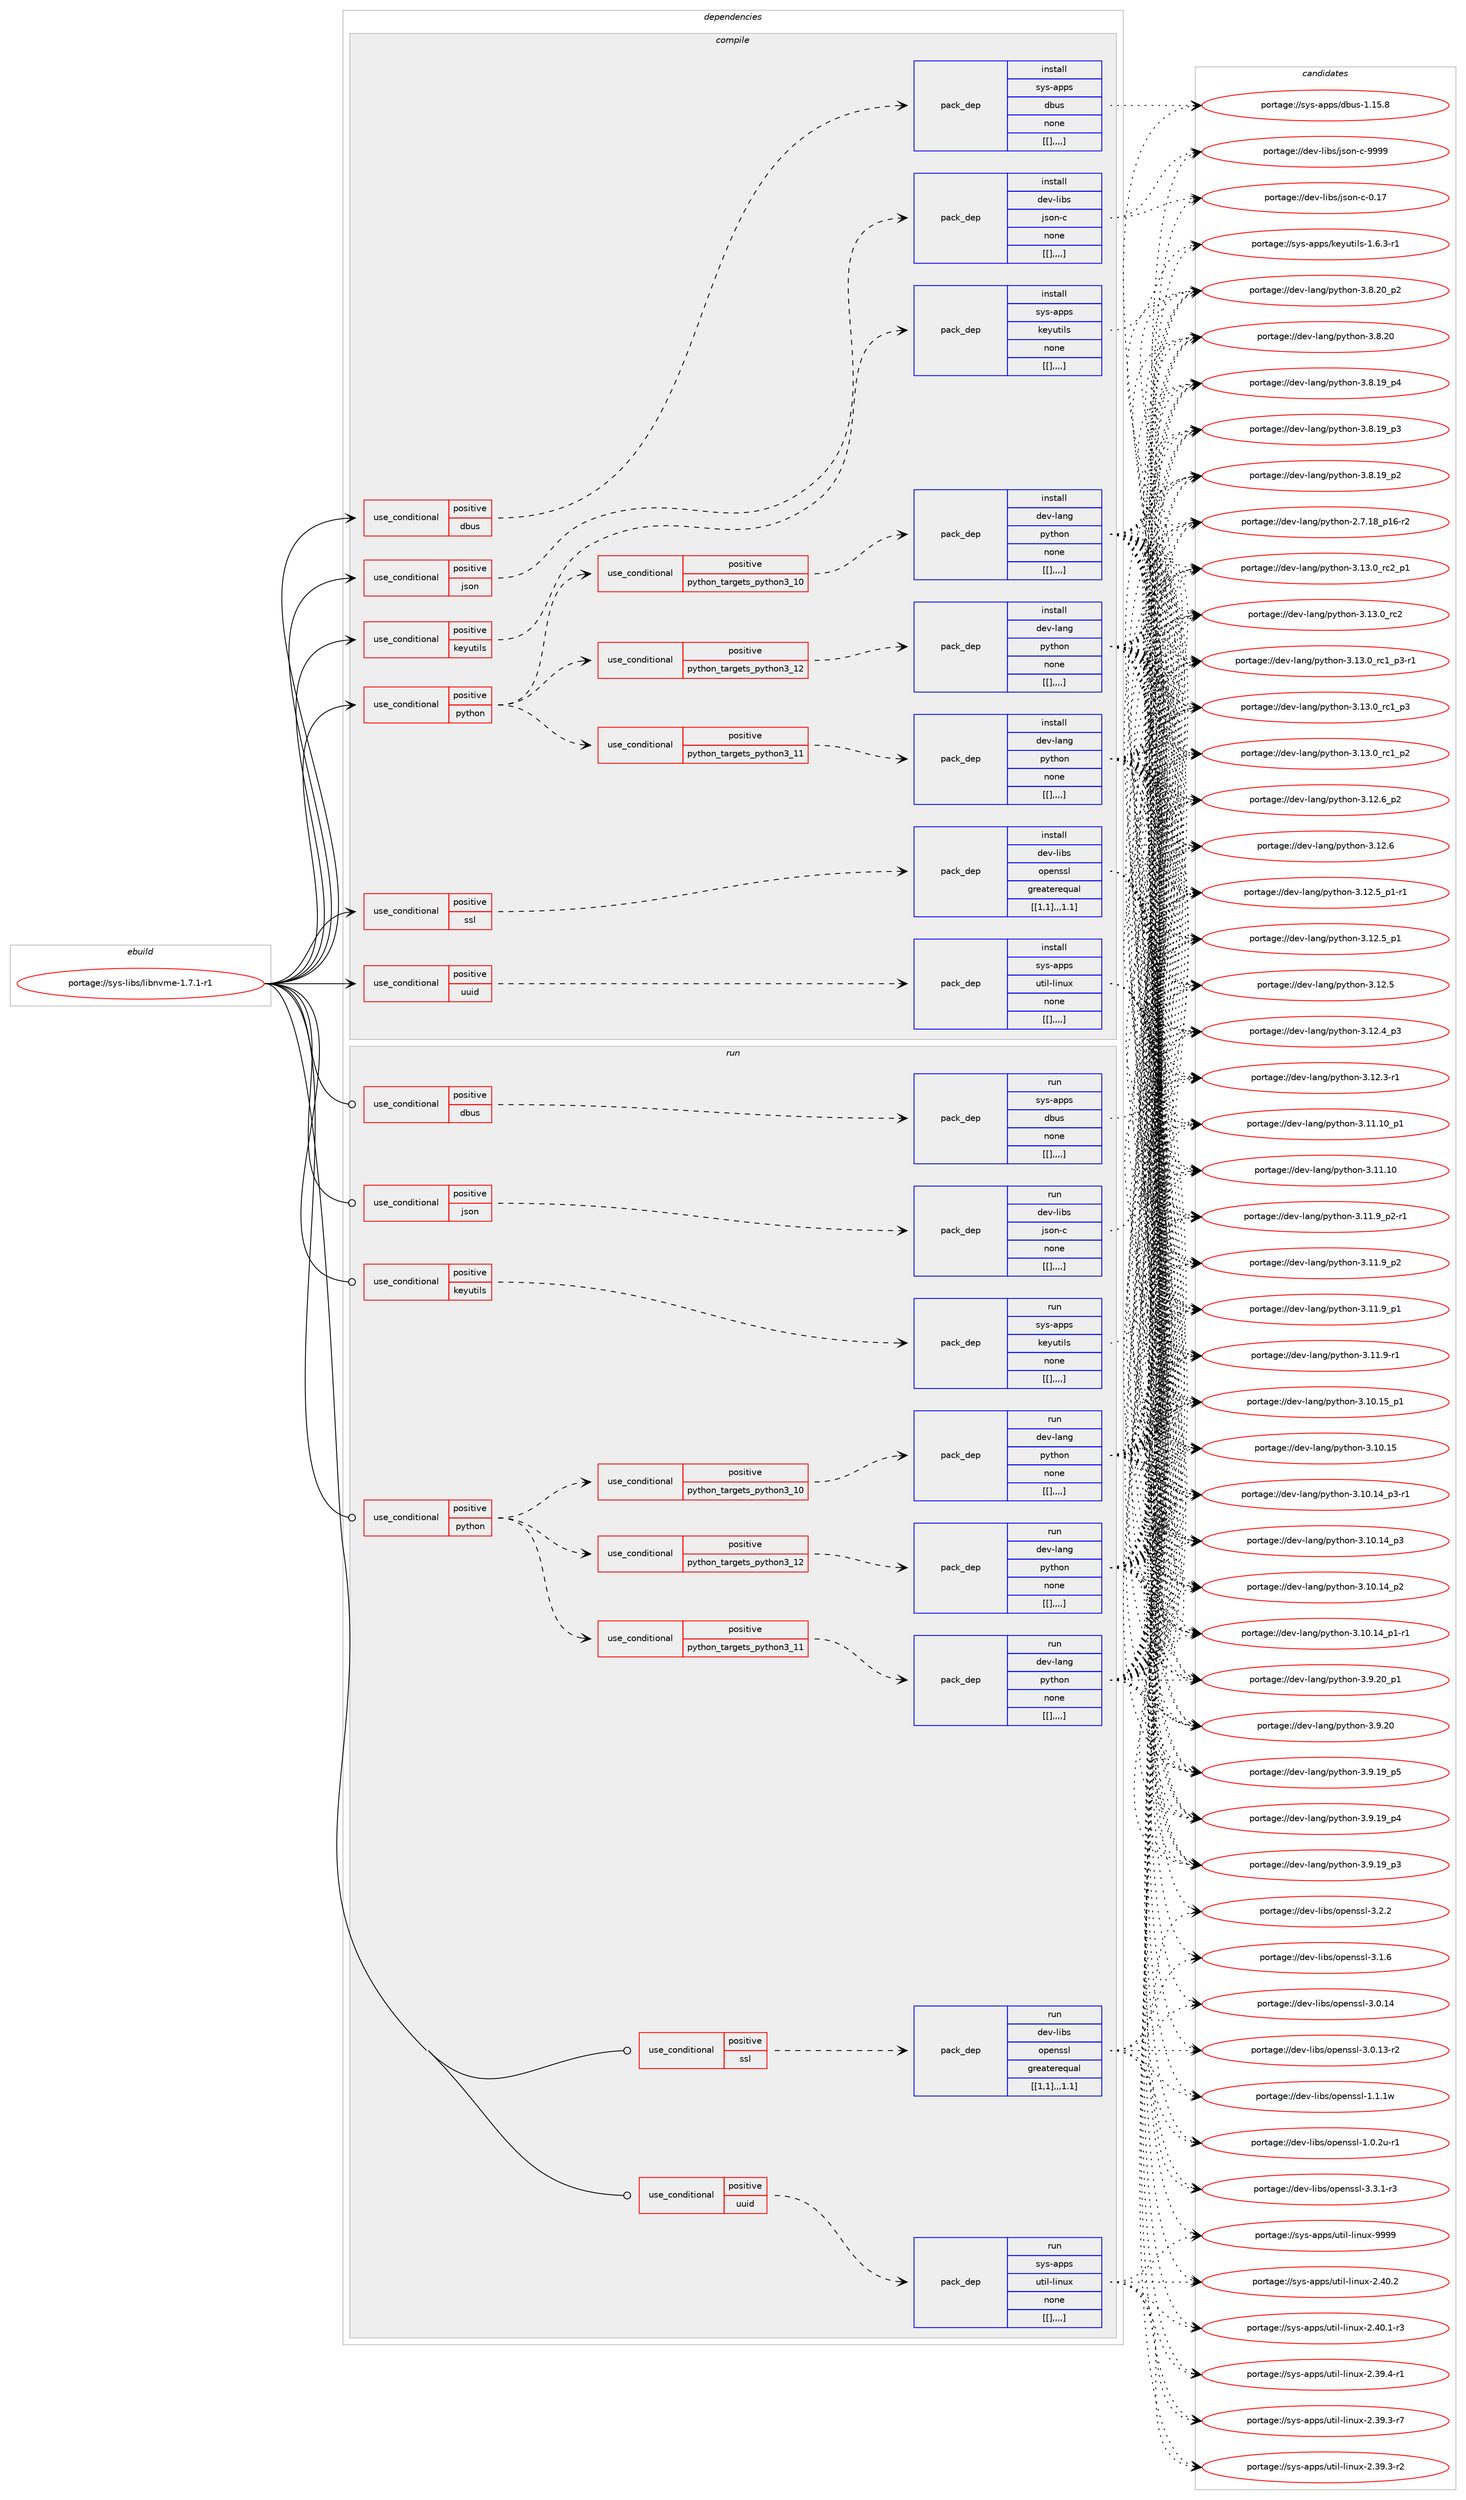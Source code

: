 digraph prolog {

# *************
# Graph options
# *************

newrank=true;
concentrate=true;
compound=true;
graph [rankdir=LR,fontname=Helvetica,fontsize=10,ranksep=1.5];#, ranksep=2.5, nodesep=0.2];
edge  [arrowhead=vee];
node  [fontname=Helvetica,fontsize=10];

# **********
# The ebuild
# **********

subgraph cluster_leftcol {
color=gray;
label=<<i>ebuild</i>>;
id [label="portage://sys-libs/libnvme-1.7.1-r1", color=red, width=4, href="../sys-libs/libnvme-1.7.1-r1.svg"];
}

# ****************
# The dependencies
# ****************

subgraph cluster_midcol {
color=gray;
label=<<i>dependencies</i>>;
subgraph cluster_compile {
fillcolor="#eeeeee";
style=filled;
label=<<i>compile</i>>;
subgraph cond10343 {
dependency27786 [label=<<TABLE BORDER="0" CELLBORDER="1" CELLSPACING="0" CELLPADDING="4"><TR><TD ROWSPAN="3" CELLPADDING="10">use_conditional</TD></TR><TR><TD>positive</TD></TR><TR><TD>dbus</TD></TR></TABLE>>, shape=none, color=red];
subgraph pack17365 {
dependency27787 [label=<<TABLE BORDER="0" CELLBORDER="1" CELLSPACING="0" CELLPADDING="4" WIDTH="220"><TR><TD ROWSPAN="6" CELLPADDING="30">pack_dep</TD></TR><TR><TD WIDTH="110">install</TD></TR><TR><TD>sys-apps</TD></TR><TR><TD>dbus</TD></TR><TR><TD>none</TD></TR><TR><TD>[[],,,,]</TD></TR></TABLE>>, shape=none, color=blue];
}
dependency27786:e -> dependency27787:w [weight=20,style="dashed",arrowhead="vee"];
}
id:e -> dependency27786:w [weight=20,style="solid",arrowhead="vee"];
subgraph cond10344 {
dependency27788 [label=<<TABLE BORDER="0" CELLBORDER="1" CELLSPACING="0" CELLPADDING="4"><TR><TD ROWSPAN="3" CELLPADDING="10">use_conditional</TD></TR><TR><TD>positive</TD></TR><TR><TD>json</TD></TR></TABLE>>, shape=none, color=red];
subgraph pack17366 {
dependency27789 [label=<<TABLE BORDER="0" CELLBORDER="1" CELLSPACING="0" CELLPADDING="4" WIDTH="220"><TR><TD ROWSPAN="6" CELLPADDING="30">pack_dep</TD></TR><TR><TD WIDTH="110">install</TD></TR><TR><TD>dev-libs</TD></TR><TR><TD>json-c</TD></TR><TR><TD>none</TD></TR><TR><TD>[[],,,,]</TD></TR></TABLE>>, shape=none, color=blue];
}
dependency27788:e -> dependency27789:w [weight=20,style="dashed",arrowhead="vee"];
}
id:e -> dependency27788:w [weight=20,style="solid",arrowhead="vee"];
subgraph cond10345 {
dependency27790 [label=<<TABLE BORDER="0" CELLBORDER="1" CELLSPACING="0" CELLPADDING="4"><TR><TD ROWSPAN="3" CELLPADDING="10">use_conditional</TD></TR><TR><TD>positive</TD></TR><TR><TD>keyutils</TD></TR></TABLE>>, shape=none, color=red];
subgraph pack17367 {
dependency27791 [label=<<TABLE BORDER="0" CELLBORDER="1" CELLSPACING="0" CELLPADDING="4" WIDTH="220"><TR><TD ROWSPAN="6" CELLPADDING="30">pack_dep</TD></TR><TR><TD WIDTH="110">install</TD></TR><TR><TD>sys-apps</TD></TR><TR><TD>keyutils</TD></TR><TR><TD>none</TD></TR><TR><TD>[[],,,,]</TD></TR></TABLE>>, shape=none, color=blue];
}
dependency27790:e -> dependency27791:w [weight=20,style="dashed",arrowhead="vee"];
}
id:e -> dependency27790:w [weight=20,style="solid",arrowhead="vee"];
subgraph cond10346 {
dependency27792 [label=<<TABLE BORDER="0" CELLBORDER="1" CELLSPACING="0" CELLPADDING="4"><TR><TD ROWSPAN="3" CELLPADDING="10">use_conditional</TD></TR><TR><TD>positive</TD></TR><TR><TD>python</TD></TR></TABLE>>, shape=none, color=red];
subgraph cond10347 {
dependency27793 [label=<<TABLE BORDER="0" CELLBORDER="1" CELLSPACING="0" CELLPADDING="4"><TR><TD ROWSPAN="3" CELLPADDING="10">use_conditional</TD></TR><TR><TD>positive</TD></TR><TR><TD>python_targets_python3_10</TD></TR></TABLE>>, shape=none, color=red];
subgraph pack17368 {
dependency27794 [label=<<TABLE BORDER="0" CELLBORDER="1" CELLSPACING="0" CELLPADDING="4" WIDTH="220"><TR><TD ROWSPAN="6" CELLPADDING="30">pack_dep</TD></TR><TR><TD WIDTH="110">install</TD></TR><TR><TD>dev-lang</TD></TR><TR><TD>python</TD></TR><TR><TD>none</TD></TR><TR><TD>[[],,,,]</TD></TR></TABLE>>, shape=none, color=blue];
}
dependency27793:e -> dependency27794:w [weight=20,style="dashed",arrowhead="vee"];
}
dependency27792:e -> dependency27793:w [weight=20,style="dashed",arrowhead="vee"];
subgraph cond10348 {
dependency27795 [label=<<TABLE BORDER="0" CELLBORDER="1" CELLSPACING="0" CELLPADDING="4"><TR><TD ROWSPAN="3" CELLPADDING="10">use_conditional</TD></TR><TR><TD>positive</TD></TR><TR><TD>python_targets_python3_11</TD></TR></TABLE>>, shape=none, color=red];
subgraph pack17369 {
dependency27796 [label=<<TABLE BORDER="0" CELLBORDER="1" CELLSPACING="0" CELLPADDING="4" WIDTH="220"><TR><TD ROWSPAN="6" CELLPADDING="30">pack_dep</TD></TR><TR><TD WIDTH="110">install</TD></TR><TR><TD>dev-lang</TD></TR><TR><TD>python</TD></TR><TR><TD>none</TD></TR><TR><TD>[[],,,,]</TD></TR></TABLE>>, shape=none, color=blue];
}
dependency27795:e -> dependency27796:w [weight=20,style="dashed",arrowhead="vee"];
}
dependency27792:e -> dependency27795:w [weight=20,style="dashed",arrowhead="vee"];
subgraph cond10349 {
dependency27797 [label=<<TABLE BORDER="0" CELLBORDER="1" CELLSPACING="0" CELLPADDING="4"><TR><TD ROWSPAN="3" CELLPADDING="10">use_conditional</TD></TR><TR><TD>positive</TD></TR><TR><TD>python_targets_python3_12</TD></TR></TABLE>>, shape=none, color=red];
subgraph pack17370 {
dependency27798 [label=<<TABLE BORDER="0" CELLBORDER="1" CELLSPACING="0" CELLPADDING="4" WIDTH="220"><TR><TD ROWSPAN="6" CELLPADDING="30">pack_dep</TD></TR><TR><TD WIDTH="110">install</TD></TR><TR><TD>dev-lang</TD></TR><TR><TD>python</TD></TR><TR><TD>none</TD></TR><TR><TD>[[],,,,]</TD></TR></TABLE>>, shape=none, color=blue];
}
dependency27797:e -> dependency27798:w [weight=20,style="dashed",arrowhead="vee"];
}
dependency27792:e -> dependency27797:w [weight=20,style="dashed",arrowhead="vee"];
}
id:e -> dependency27792:w [weight=20,style="solid",arrowhead="vee"];
subgraph cond10350 {
dependency27799 [label=<<TABLE BORDER="0" CELLBORDER="1" CELLSPACING="0" CELLPADDING="4"><TR><TD ROWSPAN="3" CELLPADDING="10">use_conditional</TD></TR><TR><TD>positive</TD></TR><TR><TD>ssl</TD></TR></TABLE>>, shape=none, color=red];
subgraph pack17371 {
dependency27800 [label=<<TABLE BORDER="0" CELLBORDER="1" CELLSPACING="0" CELLPADDING="4" WIDTH="220"><TR><TD ROWSPAN="6" CELLPADDING="30">pack_dep</TD></TR><TR><TD WIDTH="110">install</TD></TR><TR><TD>dev-libs</TD></TR><TR><TD>openssl</TD></TR><TR><TD>greaterequal</TD></TR><TR><TD>[[1,1],,,1.1]</TD></TR></TABLE>>, shape=none, color=blue];
}
dependency27799:e -> dependency27800:w [weight=20,style="dashed",arrowhead="vee"];
}
id:e -> dependency27799:w [weight=20,style="solid",arrowhead="vee"];
subgraph cond10351 {
dependency27801 [label=<<TABLE BORDER="0" CELLBORDER="1" CELLSPACING="0" CELLPADDING="4"><TR><TD ROWSPAN="3" CELLPADDING="10">use_conditional</TD></TR><TR><TD>positive</TD></TR><TR><TD>uuid</TD></TR></TABLE>>, shape=none, color=red];
subgraph pack17372 {
dependency27802 [label=<<TABLE BORDER="0" CELLBORDER="1" CELLSPACING="0" CELLPADDING="4" WIDTH="220"><TR><TD ROWSPAN="6" CELLPADDING="30">pack_dep</TD></TR><TR><TD WIDTH="110">install</TD></TR><TR><TD>sys-apps</TD></TR><TR><TD>util-linux</TD></TR><TR><TD>none</TD></TR><TR><TD>[[],,,,]</TD></TR></TABLE>>, shape=none, color=blue];
}
dependency27801:e -> dependency27802:w [weight=20,style="dashed",arrowhead="vee"];
}
id:e -> dependency27801:w [weight=20,style="solid",arrowhead="vee"];
}
subgraph cluster_compileandrun {
fillcolor="#eeeeee";
style=filled;
label=<<i>compile and run</i>>;
}
subgraph cluster_run {
fillcolor="#eeeeee";
style=filled;
label=<<i>run</i>>;
subgraph cond10352 {
dependency27803 [label=<<TABLE BORDER="0" CELLBORDER="1" CELLSPACING="0" CELLPADDING="4"><TR><TD ROWSPAN="3" CELLPADDING="10">use_conditional</TD></TR><TR><TD>positive</TD></TR><TR><TD>dbus</TD></TR></TABLE>>, shape=none, color=red];
subgraph pack17373 {
dependency27804 [label=<<TABLE BORDER="0" CELLBORDER="1" CELLSPACING="0" CELLPADDING="4" WIDTH="220"><TR><TD ROWSPAN="6" CELLPADDING="30">pack_dep</TD></TR><TR><TD WIDTH="110">run</TD></TR><TR><TD>sys-apps</TD></TR><TR><TD>dbus</TD></TR><TR><TD>none</TD></TR><TR><TD>[[],,,,]</TD></TR></TABLE>>, shape=none, color=blue];
}
dependency27803:e -> dependency27804:w [weight=20,style="dashed",arrowhead="vee"];
}
id:e -> dependency27803:w [weight=20,style="solid",arrowhead="odot"];
subgraph cond10353 {
dependency27805 [label=<<TABLE BORDER="0" CELLBORDER="1" CELLSPACING="0" CELLPADDING="4"><TR><TD ROWSPAN="3" CELLPADDING="10">use_conditional</TD></TR><TR><TD>positive</TD></TR><TR><TD>json</TD></TR></TABLE>>, shape=none, color=red];
subgraph pack17374 {
dependency27806 [label=<<TABLE BORDER="0" CELLBORDER="1" CELLSPACING="0" CELLPADDING="4" WIDTH="220"><TR><TD ROWSPAN="6" CELLPADDING="30">pack_dep</TD></TR><TR><TD WIDTH="110">run</TD></TR><TR><TD>dev-libs</TD></TR><TR><TD>json-c</TD></TR><TR><TD>none</TD></TR><TR><TD>[[],,,,]</TD></TR></TABLE>>, shape=none, color=blue];
}
dependency27805:e -> dependency27806:w [weight=20,style="dashed",arrowhead="vee"];
}
id:e -> dependency27805:w [weight=20,style="solid",arrowhead="odot"];
subgraph cond10354 {
dependency27807 [label=<<TABLE BORDER="0" CELLBORDER="1" CELLSPACING="0" CELLPADDING="4"><TR><TD ROWSPAN="3" CELLPADDING="10">use_conditional</TD></TR><TR><TD>positive</TD></TR><TR><TD>keyutils</TD></TR></TABLE>>, shape=none, color=red];
subgraph pack17375 {
dependency27808 [label=<<TABLE BORDER="0" CELLBORDER="1" CELLSPACING="0" CELLPADDING="4" WIDTH="220"><TR><TD ROWSPAN="6" CELLPADDING="30">pack_dep</TD></TR><TR><TD WIDTH="110">run</TD></TR><TR><TD>sys-apps</TD></TR><TR><TD>keyutils</TD></TR><TR><TD>none</TD></TR><TR><TD>[[],,,,]</TD></TR></TABLE>>, shape=none, color=blue];
}
dependency27807:e -> dependency27808:w [weight=20,style="dashed",arrowhead="vee"];
}
id:e -> dependency27807:w [weight=20,style="solid",arrowhead="odot"];
subgraph cond10355 {
dependency27809 [label=<<TABLE BORDER="0" CELLBORDER="1" CELLSPACING="0" CELLPADDING="4"><TR><TD ROWSPAN="3" CELLPADDING="10">use_conditional</TD></TR><TR><TD>positive</TD></TR><TR><TD>python</TD></TR></TABLE>>, shape=none, color=red];
subgraph cond10356 {
dependency27810 [label=<<TABLE BORDER="0" CELLBORDER="1" CELLSPACING="0" CELLPADDING="4"><TR><TD ROWSPAN="3" CELLPADDING="10">use_conditional</TD></TR><TR><TD>positive</TD></TR><TR><TD>python_targets_python3_10</TD></TR></TABLE>>, shape=none, color=red];
subgraph pack17376 {
dependency27811 [label=<<TABLE BORDER="0" CELLBORDER="1" CELLSPACING="0" CELLPADDING="4" WIDTH="220"><TR><TD ROWSPAN="6" CELLPADDING="30">pack_dep</TD></TR><TR><TD WIDTH="110">run</TD></TR><TR><TD>dev-lang</TD></TR><TR><TD>python</TD></TR><TR><TD>none</TD></TR><TR><TD>[[],,,,]</TD></TR></TABLE>>, shape=none, color=blue];
}
dependency27810:e -> dependency27811:w [weight=20,style="dashed",arrowhead="vee"];
}
dependency27809:e -> dependency27810:w [weight=20,style="dashed",arrowhead="vee"];
subgraph cond10357 {
dependency27812 [label=<<TABLE BORDER="0" CELLBORDER="1" CELLSPACING="0" CELLPADDING="4"><TR><TD ROWSPAN="3" CELLPADDING="10">use_conditional</TD></TR><TR><TD>positive</TD></TR><TR><TD>python_targets_python3_11</TD></TR></TABLE>>, shape=none, color=red];
subgraph pack17377 {
dependency27813 [label=<<TABLE BORDER="0" CELLBORDER="1" CELLSPACING="0" CELLPADDING="4" WIDTH="220"><TR><TD ROWSPAN="6" CELLPADDING="30">pack_dep</TD></TR><TR><TD WIDTH="110">run</TD></TR><TR><TD>dev-lang</TD></TR><TR><TD>python</TD></TR><TR><TD>none</TD></TR><TR><TD>[[],,,,]</TD></TR></TABLE>>, shape=none, color=blue];
}
dependency27812:e -> dependency27813:w [weight=20,style="dashed",arrowhead="vee"];
}
dependency27809:e -> dependency27812:w [weight=20,style="dashed",arrowhead="vee"];
subgraph cond10358 {
dependency27814 [label=<<TABLE BORDER="0" CELLBORDER="1" CELLSPACING="0" CELLPADDING="4"><TR><TD ROWSPAN="3" CELLPADDING="10">use_conditional</TD></TR><TR><TD>positive</TD></TR><TR><TD>python_targets_python3_12</TD></TR></TABLE>>, shape=none, color=red];
subgraph pack17378 {
dependency27815 [label=<<TABLE BORDER="0" CELLBORDER="1" CELLSPACING="0" CELLPADDING="4" WIDTH="220"><TR><TD ROWSPAN="6" CELLPADDING="30">pack_dep</TD></TR><TR><TD WIDTH="110">run</TD></TR><TR><TD>dev-lang</TD></TR><TR><TD>python</TD></TR><TR><TD>none</TD></TR><TR><TD>[[],,,,]</TD></TR></TABLE>>, shape=none, color=blue];
}
dependency27814:e -> dependency27815:w [weight=20,style="dashed",arrowhead="vee"];
}
dependency27809:e -> dependency27814:w [weight=20,style="dashed",arrowhead="vee"];
}
id:e -> dependency27809:w [weight=20,style="solid",arrowhead="odot"];
subgraph cond10359 {
dependency27816 [label=<<TABLE BORDER="0" CELLBORDER="1" CELLSPACING="0" CELLPADDING="4"><TR><TD ROWSPAN="3" CELLPADDING="10">use_conditional</TD></TR><TR><TD>positive</TD></TR><TR><TD>ssl</TD></TR></TABLE>>, shape=none, color=red];
subgraph pack17379 {
dependency27817 [label=<<TABLE BORDER="0" CELLBORDER="1" CELLSPACING="0" CELLPADDING="4" WIDTH="220"><TR><TD ROWSPAN="6" CELLPADDING="30">pack_dep</TD></TR><TR><TD WIDTH="110">run</TD></TR><TR><TD>dev-libs</TD></TR><TR><TD>openssl</TD></TR><TR><TD>greaterequal</TD></TR><TR><TD>[[1,1],,,1.1]</TD></TR></TABLE>>, shape=none, color=blue];
}
dependency27816:e -> dependency27817:w [weight=20,style="dashed",arrowhead="vee"];
}
id:e -> dependency27816:w [weight=20,style="solid",arrowhead="odot"];
subgraph cond10360 {
dependency27818 [label=<<TABLE BORDER="0" CELLBORDER="1" CELLSPACING="0" CELLPADDING="4"><TR><TD ROWSPAN="3" CELLPADDING="10">use_conditional</TD></TR><TR><TD>positive</TD></TR><TR><TD>uuid</TD></TR></TABLE>>, shape=none, color=red];
subgraph pack17380 {
dependency27819 [label=<<TABLE BORDER="0" CELLBORDER="1" CELLSPACING="0" CELLPADDING="4" WIDTH="220"><TR><TD ROWSPAN="6" CELLPADDING="30">pack_dep</TD></TR><TR><TD WIDTH="110">run</TD></TR><TR><TD>sys-apps</TD></TR><TR><TD>util-linux</TD></TR><TR><TD>none</TD></TR><TR><TD>[[],,,,]</TD></TR></TABLE>>, shape=none, color=blue];
}
dependency27818:e -> dependency27819:w [weight=20,style="dashed",arrowhead="vee"];
}
id:e -> dependency27818:w [weight=20,style="solid",arrowhead="odot"];
}
}

# **************
# The candidates
# **************

subgraph cluster_choices {
rank=same;
color=gray;
label=<<i>candidates</i>>;

subgraph choice17365 {
color=black;
nodesep=1;
choice1151211154597112112115471009811711545494649534656 [label="portage://sys-apps/dbus-1.15.8", color=red, width=4,href="../sys-apps/dbus-1.15.8.svg"];
dependency27787:e -> choice1151211154597112112115471009811711545494649534656:w [style=dotted,weight="100"];
}
subgraph choice17366 {
color=black;
nodesep=1;
choice10010111845108105981154710611511111045994557575757 [label="portage://dev-libs/json-c-9999", color=red, width=4,href="../dev-libs/json-c-9999.svg"];
choice10010111845108105981154710611511111045994548464955 [label="portage://dev-libs/json-c-0.17", color=red, width=4,href="../dev-libs/json-c-0.17.svg"];
dependency27789:e -> choice10010111845108105981154710611511111045994557575757:w [style=dotted,weight="100"];
dependency27789:e -> choice10010111845108105981154710611511111045994548464955:w [style=dotted,weight="100"];
}
subgraph choice17367 {
color=black;
nodesep=1;
choice1151211154597112112115471071011211171161051081154549465446514511449 [label="portage://sys-apps/keyutils-1.6.3-r1", color=red, width=4,href="../sys-apps/keyutils-1.6.3-r1.svg"];
dependency27791:e -> choice1151211154597112112115471071011211171161051081154549465446514511449:w [style=dotted,weight="100"];
}
subgraph choice17368 {
color=black;
nodesep=1;
choice100101118451089711010347112121116104111110455146495146489511499509511249 [label="portage://dev-lang/python-3.13.0_rc2_p1", color=red, width=4,href="../dev-lang/python-3.13.0_rc2_p1.svg"];
choice10010111845108971101034711212111610411111045514649514648951149950 [label="portage://dev-lang/python-3.13.0_rc2", color=red, width=4,href="../dev-lang/python-3.13.0_rc2.svg"];
choice1001011184510897110103471121211161041111104551464951464895114994995112514511449 [label="portage://dev-lang/python-3.13.0_rc1_p3-r1", color=red, width=4,href="../dev-lang/python-3.13.0_rc1_p3-r1.svg"];
choice100101118451089711010347112121116104111110455146495146489511499499511251 [label="portage://dev-lang/python-3.13.0_rc1_p3", color=red, width=4,href="../dev-lang/python-3.13.0_rc1_p3.svg"];
choice100101118451089711010347112121116104111110455146495146489511499499511250 [label="portage://dev-lang/python-3.13.0_rc1_p2", color=red, width=4,href="../dev-lang/python-3.13.0_rc1_p2.svg"];
choice100101118451089711010347112121116104111110455146495046549511250 [label="portage://dev-lang/python-3.12.6_p2", color=red, width=4,href="../dev-lang/python-3.12.6_p2.svg"];
choice10010111845108971101034711212111610411111045514649504654 [label="portage://dev-lang/python-3.12.6", color=red, width=4,href="../dev-lang/python-3.12.6.svg"];
choice1001011184510897110103471121211161041111104551464950465395112494511449 [label="portage://dev-lang/python-3.12.5_p1-r1", color=red, width=4,href="../dev-lang/python-3.12.5_p1-r1.svg"];
choice100101118451089711010347112121116104111110455146495046539511249 [label="portage://dev-lang/python-3.12.5_p1", color=red, width=4,href="../dev-lang/python-3.12.5_p1.svg"];
choice10010111845108971101034711212111610411111045514649504653 [label="portage://dev-lang/python-3.12.5", color=red, width=4,href="../dev-lang/python-3.12.5.svg"];
choice100101118451089711010347112121116104111110455146495046529511251 [label="portage://dev-lang/python-3.12.4_p3", color=red, width=4,href="../dev-lang/python-3.12.4_p3.svg"];
choice100101118451089711010347112121116104111110455146495046514511449 [label="portage://dev-lang/python-3.12.3-r1", color=red, width=4,href="../dev-lang/python-3.12.3-r1.svg"];
choice10010111845108971101034711212111610411111045514649494649489511249 [label="portage://dev-lang/python-3.11.10_p1", color=red, width=4,href="../dev-lang/python-3.11.10_p1.svg"];
choice1001011184510897110103471121211161041111104551464949464948 [label="portage://dev-lang/python-3.11.10", color=red, width=4,href="../dev-lang/python-3.11.10.svg"];
choice1001011184510897110103471121211161041111104551464949465795112504511449 [label="portage://dev-lang/python-3.11.9_p2-r1", color=red, width=4,href="../dev-lang/python-3.11.9_p2-r1.svg"];
choice100101118451089711010347112121116104111110455146494946579511250 [label="portage://dev-lang/python-3.11.9_p2", color=red, width=4,href="../dev-lang/python-3.11.9_p2.svg"];
choice100101118451089711010347112121116104111110455146494946579511249 [label="portage://dev-lang/python-3.11.9_p1", color=red, width=4,href="../dev-lang/python-3.11.9_p1.svg"];
choice100101118451089711010347112121116104111110455146494946574511449 [label="portage://dev-lang/python-3.11.9-r1", color=red, width=4,href="../dev-lang/python-3.11.9-r1.svg"];
choice10010111845108971101034711212111610411111045514649484649539511249 [label="portage://dev-lang/python-3.10.15_p1", color=red, width=4,href="../dev-lang/python-3.10.15_p1.svg"];
choice1001011184510897110103471121211161041111104551464948464953 [label="portage://dev-lang/python-3.10.15", color=red, width=4,href="../dev-lang/python-3.10.15.svg"];
choice100101118451089711010347112121116104111110455146494846495295112514511449 [label="portage://dev-lang/python-3.10.14_p3-r1", color=red, width=4,href="../dev-lang/python-3.10.14_p3-r1.svg"];
choice10010111845108971101034711212111610411111045514649484649529511251 [label="portage://dev-lang/python-3.10.14_p3", color=red, width=4,href="../dev-lang/python-3.10.14_p3.svg"];
choice10010111845108971101034711212111610411111045514649484649529511250 [label="portage://dev-lang/python-3.10.14_p2", color=red, width=4,href="../dev-lang/python-3.10.14_p2.svg"];
choice100101118451089711010347112121116104111110455146494846495295112494511449 [label="portage://dev-lang/python-3.10.14_p1-r1", color=red, width=4,href="../dev-lang/python-3.10.14_p1-r1.svg"];
choice100101118451089711010347112121116104111110455146574650489511249 [label="portage://dev-lang/python-3.9.20_p1", color=red, width=4,href="../dev-lang/python-3.9.20_p1.svg"];
choice10010111845108971101034711212111610411111045514657465048 [label="portage://dev-lang/python-3.9.20", color=red, width=4,href="../dev-lang/python-3.9.20.svg"];
choice100101118451089711010347112121116104111110455146574649579511253 [label="portage://dev-lang/python-3.9.19_p5", color=red, width=4,href="../dev-lang/python-3.9.19_p5.svg"];
choice100101118451089711010347112121116104111110455146574649579511252 [label="portage://dev-lang/python-3.9.19_p4", color=red, width=4,href="../dev-lang/python-3.9.19_p4.svg"];
choice100101118451089711010347112121116104111110455146574649579511251 [label="portage://dev-lang/python-3.9.19_p3", color=red, width=4,href="../dev-lang/python-3.9.19_p3.svg"];
choice100101118451089711010347112121116104111110455146564650489511250 [label="portage://dev-lang/python-3.8.20_p2", color=red, width=4,href="../dev-lang/python-3.8.20_p2.svg"];
choice10010111845108971101034711212111610411111045514656465048 [label="portage://dev-lang/python-3.8.20", color=red, width=4,href="../dev-lang/python-3.8.20.svg"];
choice100101118451089711010347112121116104111110455146564649579511252 [label="portage://dev-lang/python-3.8.19_p4", color=red, width=4,href="../dev-lang/python-3.8.19_p4.svg"];
choice100101118451089711010347112121116104111110455146564649579511251 [label="portage://dev-lang/python-3.8.19_p3", color=red, width=4,href="../dev-lang/python-3.8.19_p3.svg"];
choice100101118451089711010347112121116104111110455146564649579511250 [label="portage://dev-lang/python-3.8.19_p2", color=red, width=4,href="../dev-lang/python-3.8.19_p2.svg"];
choice100101118451089711010347112121116104111110455046554649569511249544511450 [label="portage://dev-lang/python-2.7.18_p16-r2", color=red, width=4,href="../dev-lang/python-2.7.18_p16-r2.svg"];
dependency27794:e -> choice100101118451089711010347112121116104111110455146495146489511499509511249:w [style=dotted,weight="100"];
dependency27794:e -> choice10010111845108971101034711212111610411111045514649514648951149950:w [style=dotted,weight="100"];
dependency27794:e -> choice1001011184510897110103471121211161041111104551464951464895114994995112514511449:w [style=dotted,weight="100"];
dependency27794:e -> choice100101118451089711010347112121116104111110455146495146489511499499511251:w [style=dotted,weight="100"];
dependency27794:e -> choice100101118451089711010347112121116104111110455146495146489511499499511250:w [style=dotted,weight="100"];
dependency27794:e -> choice100101118451089711010347112121116104111110455146495046549511250:w [style=dotted,weight="100"];
dependency27794:e -> choice10010111845108971101034711212111610411111045514649504654:w [style=dotted,weight="100"];
dependency27794:e -> choice1001011184510897110103471121211161041111104551464950465395112494511449:w [style=dotted,weight="100"];
dependency27794:e -> choice100101118451089711010347112121116104111110455146495046539511249:w [style=dotted,weight="100"];
dependency27794:e -> choice10010111845108971101034711212111610411111045514649504653:w [style=dotted,weight="100"];
dependency27794:e -> choice100101118451089711010347112121116104111110455146495046529511251:w [style=dotted,weight="100"];
dependency27794:e -> choice100101118451089711010347112121116104111110455146495046514511449:w [style=dotted,weight="100"];
dependency27794:e -> choice10010111845108971101034711212111610411111045514649494649489511249:w [style=dotted,weight="100"];
dependency27794:e -> choice1001011184510897110103471121211161041111104551464949464948:w [style=dotted,weight="100"];
dependency27794:e -> choice1001011184510897110103471121211161041111104551464949465795112504511449:w [style=dotted,weight="100"];
dependency27794:e -> choice100101118451089711010347112121116104111110455146494946579511250:w [style=dotted,weight="100"];
dependency27794:e -> choice100101118451089711010347112121116104111110455146494946579511249:w [style=dotted,weight="100"];
dependency27794:e -> choice100101118451089711010347112121116104111110455146494946574511449:w [style=dotted,weight="100"];
dependency27794:e -> choice10010111845108971101034711212111610411111045514649484649539511249:w [style=dotted,weight="100"];
dependency27794:e -> choice1001011184510897110103471121211161041111104551464948464953:w [style=dotted,weight="100"];
dependency27794:e -> choice100101118451089711010347112121116104111110455146494846495295112514511449:w [style=dotted,weight="100"];
dependency27794:e -> choice10010111845108971101034711212111610411111045514649484649529511251:w [style=dotted,weight="100"];
dependency27794:e -> choice10010111845108971101034711212111610411111045514649484649529511250:w [style=dotted,weight="100"];
dependency27794:e -> choice100101118451089711010347112121116104111110455146494846495295112494511449:w [style=dotted,weight="100"];
dependency27794:e -> choice100101118451089711010347112121116104111110455146574650489511249:w [style=dotted,weight="100"];
dependency27794:e -> choice10010111845108971101034711212111610411111045514657465048:w [style=dotted,weight="100"];
dependency27794:e -> choice100101118451089711010347112121116104111110455146574649579511253:w [style=dotted,weight="100"];
dependency27794:e -> choice100101118451089711010347112121116104111110455146574649579511252:w [style=dotted,weight="100"];
dependency27794:e -> choice100101118451089711010347112121116104111110455146574649579511251:w [style=dotted,weight="100"];
dependency27794:e -> choice100101118451089711010347112121116104111110455146564650489511250:w [style=dotted,weight="100"];
dependency27794:e -> choice10010111845108971101034711212111610411111045514656465048:w [style=dotted,weight="100"];
dependency27794:e -> choice100101118451089711010347112121116104111110455146564649579511252:w [style=dotted,weight="100"];
dependency27794:e -> choice100101118451089711010347112121116104111110455146564649579511251:w [style=dotted,weight="100"];
dependency27794:e -> choice100101118451089711010347112121116104111110455146564649579511250:w [style=dotted,weight="100"];
dependency27794:e -> choice100101118451089711010347112121116104111110455046554649569511249544511450:w [style=dotted,weight="100"];
}
subgraph choice17369 {
color=black;
nodesep=1;
choice100101118451089711010347112121116104111110455146495146489511499509511249 [label="portage://dev-lang/python-3.13.0_rc2_p1", color=red, width=4,href="../dev-lang/python-3.13.0_rc2_p1.svg"];
choice10010111845108971101034711212111610411111045514649514648951149950 [label="portage://dev-lang/python-3.13.0_rc2", color=red, width=4,href="../dev-lang/python-3.13.0_rc2.svg"];
choice1001011184510897110103471121211161041111104551464951464895114994995112514511449 [label="portage://dev-lang/python-3.13.0_rc1_p3-r1", color=red, width=4,href="../dev-lang/python-3.13.0_rc1_p3-r1.svg"];
choice100101118451089711010347112121116104111110455146495146489511499499511251 [label="portage://dev-lang/python-3.13.0_rc1_p3", color=red, width=4,href="../dev-lang/python-3.13.0_rc1_p3.svg"];
choice100101118451089711010347112121116104111110455146495146489511499499511250 [label="portage://dev-lang/python-3.13.0_rc1_p2", color=red, width=4,href="../dev-lang/python-3.13.0_rc1_p2.svg"];
choice100101118451089711010347112121116104111110455146495046549511250 [label="portage://dev-lang/python-3.12.6_p2", color=red, width=4,href="../dev-lang/python-3.12.6_p2.svg"];
choice10010111845108971101034711212111610411111045514649504654 [label="portage://dev-lang/python-3.12.6", color=red, width=4,href="../dev-lang/python-3.12.6.svg"];
choice1001011184510897110103471121211161041111104551464950465395112494511449 [label="portage://dev-lang/python-3.12.5_p1-r1", color=red, width=4,href="../dev-lang/python-3.12.5_p1-r1.svg"];
choice100101118451089711010347112121116104111110455146495046539511249 [label="portage://dev-lang/python-3.12.5_p1", color=red, width=4,href="../dev-lang/python-3.12.5_p1.svg"];
choice10010111845108971101034711212111610411111045514649504653 [label="portage://dev-lang/python-3.12.5", color=red, width=4,href="../dev-lang/python-3.12.5.svg"];
choice100101118451089711010347112121116104111110455146495046529511251 [label="portage://dev-lang/python-3.12.4_p3", color=red, width=4,href="../dev-lang/python-3.12.4_p3.svg"];
choice100101118451089711010347112121116104111110455146495046514511449 [label="portage://dev-lang/python-3.12.3-r1", color=red, width=4,href="../dev-lang/python-3.12.3-r1.svg"];
choice10010111845108971101034711212111610411111045514649494649489511249 [label="portage://dev-lang/python-3.11.10_p1", color=red, width=4,href="../dev-lang/python-3.11.10_p1.svg"];
choice1001011184510897110103471121211161041111104551464949464948 [label="portage://dev-lang/python-3.11.10", color=red, width=4,href="../dev-lang/python-3.11.10.svg"];
choice1001011184510897110103471121211161041111104551464949465795112504511449 [label="portage://dev-lang/python-3.11.9_p2-r1", color=red, width=4,href="../dev-lang/python-3.11.9_p2-r1.svg"];
choice100101118451089711010347112121116104111110455146494946579511250 [label="portage://dev-lang/python-3.11.9_p2", color=red, width=4,href="../dev-lang/python-3.11.9_p2.svg"];
choice100101118451089711010347112121116104111110455146494946579511249 [label="portage://dev-lang/python-3.11.9_p1", color=red, width=4,href="../dev-lang/python-3.11.9_p1.svg"];
choice100101118451089711010347112121116104111110455146494946574511449 [label="portage://dev-lang/python-3.11.9-r1", color=red, width=4,href="../dev-lang/python-3.11.9-r1.svg"];
choice10010111845108971101034711212111610411111045514649484649539511249 [label="portage://dev-lang/python-3.10.15_p1", color=red, width=4,href="../dev-lang/python-3.10.15_p1.svg"];
choice1001011184510897110103471121211161041111104551464948464953 [label="portage://dev-lang/python-3.10.15", color=red, width=4,href="../dev-lang/python-3.10.15.svg"];
choice100101118451089711010347112121116104111110455146494846495295112514511449 [label="portage://dev-lang/python-3.10.14_p3-r1", color=red, width=4,href="../dev-lang/python-3.10.14_p3-r1.svg"];
choice10010111845108971101034711212111610411111045514649484649529511251 [label="portage://dev-lang/python-3.10.14_p3", color=red, width=4,href="../dev-lang/python-3.10.14_p3.svg"];
choice10010111845108971101034711212111610411111045514649484649529511250 [label="portage://dev-lang/python-3.10.14_p2", color=red, width=4,href="../dev-lang/python-3.10.14_p2.svg"];
choice100101118451089711010347112121116104111110455146494846495295112494511449 [label="portage://dev-lang/python-3.10.14_p1-r1", color=red, width=4,href="../dev-lang/python-3.10.14_p1-r1.svg"];
choice100101118451089711010347112121116104111110455146574650489511249 [label="portage://dev-lang/python-3.9.20_p1", color=red, width=4,href="../dev-lang/python-3.9.20_p1.svg"];
choice10010111845108971101034711212111610411111045514657465048 [label="portage://dev-lang/python-3.9.20", color=red, width=4,href="../dev-lang/python-3.9.20.svg"];
choice100101118451089711010347112121116104111110455146574649579511253 [label="portage://dev-lang/python-3.9.19_p5", color=red, width=4,href="../dev-lang/python-3.9.19_p5.svg"];
choice100101118451089711010347112121116104111110455146574649579511252 [label="portage://dev-lang/python-3.9.19_p4", color=red, width=4,href="../dev-lang/python-3.9.19_p4.svg"];
choice100101118451089711010347112121116104111110455146574649579511251 [label="portage://dev-lang/python-3.9.19_p3", color=red, width=4,href="../dev-lang/python-3.9.19_p3.svg"];
choice100101118451089711010347112121116104111110455146564650489511250 [label="portage://dev-lang/python-3.8.20_p2", color=red, width=4,href="../dev-lang/python-3.8.20_p2.svg"];
choice10010111845108971101034711212111610411111045514656465048 [label="portage://dev-lang/python-3.8.20", color=red, width=4,href="../dev-lang/python-3.8.20.svg"];
choice100101118451089711010347112121116104111110455146564649579511252 [label="portage://dev-lang/python-3.8.19_p4", color=red, width=4,href="../dev-lang/python-3.8.19_p4.svg"];
choice100101118451089711010347112121116104111110455146564649579511251 [label="portage://dev-lang/python-3.8.19_p3", color=red, width=4,href="../dev-lang/python-3.8.19_p3.svg"];
choice100101118451089711010347112121116104111110455146564649579511250 [label="portage://dev-lang/python-3.8.19_p2", color=red, width=4,href="../dev-lang/python-3.8.19_p2.svg"];
choice100101118451089711010347112121116104111110455046554649569511249544511450 [label="portage://dev-lang/python-2.7.18_p16-r2", color=red, width=4,href="../dev-lang/python-2.7.18_p16-r2.svg"];
dependency27796:e -> choice100101118451089711010347112121116104111110455146495146489511499509511249:w [style=dotted,weight="100"];
dependency27796:e -> choice10010111845108971101034711212111610411111045514649514648951149950:w [style=dotted,weight="100"];
dependency27796:e -> choice1001011184510897110103471121211161041111104551464951464895114994995112514511449:w [style=dotted,weight="100"];
dependency27796:e -> choice100101118451089711010347112121116104111110455146495146489511499499511251:w [style=dotted,weight="100"];
dependency27796:e -> choice100101118451089711010347112121116104111110455146495146489511499499511250:w [style=dotted,weight="100"];
dependency27796:e -> choice100101118451089711010347112121116104111110455146495046549511250:w [style=dotted,weight="100"];
dependency27796:e -> choice10010111845108971101034711212111610411111045514649504654:w [style=dotted,weight="100"];
dependency27796:e -> choice1001011184510897110103471121211161041111104551464950465395112494511449:w [style=dotted,weight="100"];
dependency27796:e -> choice100101118451089711010347112121116104111110455146495046539511249:w [style=dotted,weight="100"];
dependency27796:e -> choice10010111845108971101034711212111610411111045514649504653:w [style=dotted,weight="100"];
dependency27796:e -> choice100101118451089711010347112121116104111110455146495046529511251:w [style=dotted,weight="100"];
dependency27796:e -> choice100101118451089711010347112121116104111110455146495046514511449:w [style=dotted,weight="100"];
dependency27796:e -> choice10010111845108971101034711212111610411111045514649494649489511249:w [style=dotted,weight="100"];
dependency27796:e -> choice1001011184510897110103471121211161041111104551464949464948:w [style=dotted,weight="100"];
dependency27796:e -> choice1001011184510897110103471121211161041111104551464949465795112504511449:w [style=dotted,weight="100"];
dependency27796:e -> choice100101118451089711010347112121116104111110455146494946579511250:w [style=dotted,weight="100"];
dependency27796:e -> choice100101118451089711010347112121116104111110455146494946579511249:w [style=dotted,weight="100"];
dependency27796:e -> choice100101118451089711010347112121116104111110455146494946574511449:w [style=dotted,weight="100"];
dependency27796:e -> choice10010111845108971101034711212111610411111045514649484649539511249:w [style=dotted,weight="100"];
dependency27796:e -> choice1001011184510897110103471121211161041111104551464948464953:w [style=dotted,weight="100"];
dependency27796:e -> choice100101118451089711010347112121116104111110455146494846495295112514511449:w [style=dotted,weight="100"];
dependency27796:e -> choice10010111845108971101034711212111610411111045514649484649529511251:w [style=dotted,weight="100"];
dependency27796:e -> choice10010111845108971101034711212111610411111045514649484649529511250:w [style=dotted,weight="100"];
dependency27796:e -> choice100101118451089711010347112121116104111110455146494846495295112494511449:w [style=dotted,weight="100"];
dependency27796:e -> choice100101118451089711010347112121116104111110455146574650489511249:w [style=dotted,weight="100"];
dependency27796:e -> choice10010111845108971101034711212111610411111045514657465048:w [style=dotted,weight="100"];
dependency27796:e -> choice100101118451089711010347112121116104111110455146574649579511253:w [style=dotted,weight="100"];
dependency27796:e -> choice100101118451089711010347112121116104111110455146574649579511252:w [style=dotted,weight="100"];
dependency27796:e -> choice100101118451089711010347112121116104111110455146574649579511251:w [style=dotted,weight="100"];
dependency27796:e -> choice100101118451089711010347112121116104111110455146564650489511250:w [style=dotted,weight="100"];
dependency27796:e -> choice10010111845108971101034711212111610411111045514656465048:w [style=dotted,weight="100"];
dependency27796:e -> choice100101118451089711010347112121116104111110455146564649579511252:w [style=dotted,weight="100"];
dependency27796:e -> choice100101118451089711010347112121116104111110455146564649579511251:w [style=dotted,weight="100"];
dependency27796:e -> choice100101118451089711010347112121116104111110455146564649579511250:w [style=dotted,weight="100"];
dependency27796:e -> choice100101118451089711010347112121116104111110455046554649569511249544511450:w [style=dotted,weight="100"];
}
subgraph choice17370 {
color=black;
nodesep=1;
choice100101118451089711010347112121116104111110455146495146489511499509511249 [label="portage://dev-lang/python-3.13.0_rc2_p1", color=red, width=4,href="../dev-lang/python-3.13.0_rc2_p1.svg"];
choice10010111845108971101034711212111610411111045514649514648951149950 [label="portage://dev-lang/python-3.13.0_rc2", color=red, width=4,href="../dev-lang/python-3.13.0_rc2.svg"];
choice1001011184510897110103471121211161041111104551464951464895114994995112514511449 [label="portage://dev-lang/python-3.13.0_rc1_p3-r1", color=red, width=4,href="../dev-lang/python-3.13.0_rc1_p3-r1.svg"];
choice100101118451089711010347112121116104111110455146495146489511499499511251 [label="portage://dev-lang/python-3.13.0_rc1_p3", color=red, width=4,href="../dev-lang/python-3.13.0_rc1_p3.svg"];
choice100101118451089711010347112121116104111110455146495146489511499499511250 [label="portage://dev-lang/python-3.13.0_rc1_p2", color=red, width=4,href="../dev-lang/python-3.13.0_rc1_p2.svg"];
choice100101118451089711010347112121116104111110455146495046549511250 [label="portage://dev-lang/python-3.12.6_p2", color=red, width=4,href="../dev-lang/python-3.12.6_p2.svg"];
choice10010111845108971101034711212111610411111045514649504654 [label="portage://dev-lang/python-3.12.6", color=red, width=4,href="../dev-lang/python-3.12.6.svg"];
choice1001011184510897110103471121211161041111104551464950465395112494511449 [label="portage://dev-lang/python-3.12.5_p1-r1", color=red, width=4,href="../dev-lang/python-3.12.5_p1-r1.svg"];
choice100101118451089711010347112121116104111110455146495046539511249 [label="portage://dev-lang/python-3.12.5_p1", color=red, width=4,href="../dev-lang/python-3.12.5_p1.svg"];
choice10010111845108971101034711212111610411111045514649504653 [label="portage://dev-lang/python-3.12.5", color=red, width=4,href="../dev-lang/python-3.12.5.svg"];
choice100101118451089711010347112121116104111110455146495046529511251 [label="portage://dev-lang/python-3.12.4_p3", color=red, width=4,href="../dev-lang/python-3.12.4_p3.svg"];
choice100101118451089711010347112121116104111110455146495046514511449 [label="portage://dev-lang/python-3.12.3-r1", color=red, width=4,href="../dev-lang/python-3.12.3-r1.svg"];
choice10010111845108971101034711212111610411111045514649494649489511249 [label="portage://dev-lang/python-3.11.10_p1", color=red, width=4,href="../dev-lang/python-3.11.10_p1.svg"];
choice1001011184510897110103471121211161041111104551464949464948 [label="portage://dev-lang/python-3.11.10", color=red, width=4,href="../dev-lang/python-3.11.10.svg"];
choice1001011184510897110103471121211161041111104551464949465795112504511449 [label="portage://dev-lang/python-3.11.9_p2-r1", color=red, width=4,href="../dev-lang/python-3.11.9_p2-r1.svg"];
choice100101118451089711010347112121116104111110455146494946579511250 [label="portage://dev-lang/python-3.11.9_p2", color=red, width=4,href="../dev-lang/python-3.11.9_p2.svg"];
choice100101118451089711010347112121116104111110455146494946579511249 [label="portage://dev-lang/python-3.11.9_p1", color=red, width=4,href="../dev-lang/python-3.11.9_p1.svg"];
choice100101118451089711010347112121116104111110455146494946574511449 [label="portage://dev-lang/python-3.11.9-r1", color=red, width=4,href="../dev-lang/python-3.11.9-r1.svg"];
choice10010111845108971101034711212111610411111045514649484649539511249 [label="portage://dev-lang/python-3.10.15_p1", color=red, width=4,href="../dev-lang/python-3.10.15_p1.svg"];
choice1001011184510897110103471121211161041111104551464948464953 [label="portage://dev-lang/python-3.10.15", color=red, width=4,href="../dev-lang/python-3.10.15.svg"];
choice100101118451089711010347112121116104111110455146494846495295112514511449 [label="portage://dev-lang/python-3.10.14_p3-r1", color=red, width=4,href="../dev-lang/python-3.10.14_p3-r1.svg"];
choice10010111845108971101034711212111610411111045514649484649529511251 [label="portage://dev-lang/python-3.10.14_p3", color=red, width=4,href="../dev-lang/python-3.10.14_p3.svg"];
choice10010111845108971101034711212111610411111045514649484649529511250 [label="portage://dev-lang/python-3.10.14_p2", color=red, width=4,href="../dev-lang/python-3.10.14_p2.svg"];
choice100101118451089711010347112121116104111110455146494846495295112494511449 [label="portage://dev-lang/python-3.10.14_p1-r1", color=red, width=4,href="../dev-lang/python-3.10.14_p1-r1.svg"];
choice100101118451089711010347112121116104111110455146574650489511249 [label="portage://dev-lang/python-3.9.20_p1", color=red, width=4,href="../dev-lang/python-3.9.20_p1.svg"];
choice10010111845108971101034711212111610411111045514657465048 [label="portage://dev-lang/python-3.9.20", color=red, width=4,href="../dev-lang/python-3.9.20.svg"];
choice100101118451089711010347112121116104111110455146574649579511253 [label="portage://dev-lang/python-3.9.19_p5", color=red, width=4,href="../dev-lang/python-3.9.19_p5.svg"];
choice100101118451089711010347112121116104111110455146574649579511252 [label="portage://dev-lang/python-3.9.19_p4", color=red, width=4,href="../dev-lang/python-3.9.19_p4.svg"];
choice100101118451089711010347112121116104111110455146574649579511251 [label="portage://dev-lang/python-3.9.19_p3", color=red, width=4,href="../dev-lang/python-3.9.19_p3.svg"];
choice100101118451089711010347112121116104111110455146564650489511250 [label="portage://dev-lang/python-3.8.20_p2", color=red, width=4,href="../dev-lang/python-3.8.20_p2.svg"];
choice10010111845108971101034711212111610411111045514656465048 [label="portage://dev-lang/python-3.8.20", color=red, width=4,href="../dev-lang/python-3.8.20.svg"];
choice100101118451089711010347112121116104111110455146564649579511252 [label="portage://dev-lang/python-3.8.19_p4", color=red, width=4,href="../dev-lang/python-3.8.19_p4.svg"];
choice100101118451089711010347112121116104111110455146564649579511251 [label="portage://dev-lang/python-3.8.19_p3", color=red, width=4,href="../dev-lang/python-3.8.19_p3.svg"];
choice100101118451089711010347112121116104111110455146564649579511250 [label="portage://dev-lang/python-3.8.19_p2", color=red, width=4,href="../dev-lang/python-3.8.19_p2.svg"];
choice100101118451089711010347112121116104111110455046554649569511249544511450 [label="portage://dev-lang/python-2.7.18_p16-r2", color=red, width=4,href="../dev-lang/python-2.7.18_p16-r2.svg"];
dependency27798:e -> choice100101118451089711010347112121116104111110455146495146489511499509511249:w [style=dotted,weight="100"];
dependency27798:e -> choice10010111845108971101034711212111610411111045514649514648951149950:w [style=dotted,weight="100"];
dependency27798:e -> choice1001011184510897110103471121211161041111104551464951464895114994995112514511449:w [style=dotted,weight="100"];
dependency27798:e -> choice100101118451089711010347112121116104111110455146495146489511499499511251:w [style=dotted,weight="100"];
dependency27798:e -> choice100101118451089711010347112121116104111110455146495146489511499499511250:w [style=dotted,weight="100"];
dependency27798:e -> choice100101118451089711010347112121116104111110455146495046549511250:w [style=dotted,weight="100"];
dependency27798:e -> choice10010111845108971101034711212111610411111045514649504654:w [style=dotted,weight="100"];
dependency27798:e -> choice1001011184510897110103471121211161041111104551464950465395112494511449:w [style=dotted,weight="100"];
dependency27798:e -> choice100101118451089711010347112121116104111110455146495046539511249:w [style=dotted,weight="100"];
dependency27798:e -> choice10010111845108971101034711212111610411111045514649504653:w [style=dotted,weight="100"];
dependency27798:e -> choice100101118451089711010347112121116104111110455146495046529511251:w [style=dotted,weight="100"];
dependency27798:e -> choice100101118451089711010347112121116104111110455146495046514511449:w [style=dotted,weight="100"];
dependency27798:e -> choice10010111845108971101034711212111610411111045514649494649489511249:w [style=dotted,weight="100"];
dependency27798:e -> choice1001011184510897110103471121211161041111104551464949464948:w [style=dotted,weight="100"];
dependency27798:e -> choice1001011184510897110103471121211161041111104551464949465795112504511449:w [style=dotted,weight="100"];
dependency27798:e -> choice100101118451089711010347112121116104111110455146494946579511250:w [style=dotted,weight="100"];
dependency27798:e -> choice100101118451089711010347112121116104111110455146494946579511249:w [style=dotted,weight="100"];
dependency27798:e -> choice100101118451089711010347112121116104111110455146494946574511449:w [style=dotted,weight="100"];
dependency27798:e -> choice10010111845108971101034711212111610411111045514649484649539511249:w [style=dotted,weight="100"];
dependency27798:e -> choice1001011184510897110103471121211161041111104551464948464953:w [style=dotted,weight="100"];
dependency27798:e -> choice100101118451089711010347112121116104111110455146494846495295112514511449:w [style=dotted,weight="100"];
dependency27798:e -> choice10010111845108971101034711212111610411111045514649484649529511251:w [style=dotted,weight="100"];
dependency27798:e -> choice10010111845108971101034711212111610411111045514649484649529511250:w [style=dotted,weight="100"];
dependency27798:e -> choice100101118451089711010347112121116104111110455146494846495295112494511449:w [style=dotted,weight="100"];
dependency27798:e -> choice100101118451089711010347112121116104111110455146574650489511249:w [style=dotted,weight="100"];
dependency27798:e -> choice10010111845108971101034711212111610411111045514657465048:w [style=dotted,weight="100"];
dependency27798:e -> choice100101118451089711010347112121116104111110455146574649579511253:w [style=dotted,weight="100"];
dependency27798:e -> choice100101118451089711010347112121116104111110455146574649579511252:w [style=dotted,weight="100"];
dependency27798:e -> choice100101118451089711010347112121116104111110455146574649579511251:w [style=dotted,weight="100"];
dependency27798:e -> choice100101118451089711010347112121116104111110455146564650489511250:w [style=dotted,weight="100"];
dependency27798:e -> choice10010111845108971101034711212111610411111045514656465048:w [style=dotted,weight="100"];
dependency27798:e -> choice100101118451089711010347112121116104111110455146564649579511252:w [style=dotted,weight="100"];
dependency27798:e -> choice100101118451089711010347112121116104111110455146564649579511251:w [style=dotted,weight="100"];
dependency27798:e -> choice100101118451089711010347112121116104111110455146564649579511250:w [style=dotted,weight="100"];
dependency27798:e -> choice100101118451089711010347112121116104111110455046554649569511249544511450:w [style=dotted,weight="100"];
}
subgraph choice17371 {
color=black;
nodesep=1;
choice1001011184510810598115471111121011101151151084551465146494511451 [label="portage://dev-libs/openssl-3.3.1-r3", color=red, width=4,href="../dev-libs/openssl-3.3.1-r3.svg"];
choice100101118451081059811547111112101110115115108455146504650 [label="portage://dev-libs/openssl-3.2.2", color=red, width=4,href="../dev-libs/openssl-3.2.2.svg"];
choice100101118451081059811547111112101110115115108455146494654 [label="portage://dev-libs/openssl-3.1.6", color=red, width=4,href="../dev-libs/openssl-3.1.6.svg"];
choice10010111845108105981154711111210111011511510845514648464952 [label="portage://dev-libs/openssl-3.0.14", color=red, width=4,href="../dev-libs/openssl-3.0.14.svg"];
choice100101118451081059811547111112101110115115108455146484649514511450 [label="portage://dev-libs/openssl-3.0.13-r2", color=red, width=4,href="../dev-libs/openssl-3.0.13-r2.svg"];
choice100101118451081059811547111112101110115115108454946494649119 [label="portage://dev-libs/openssl-1.1.1w", color=red, width=4,href="../dev-libs/openssl-1.1.1w.svg"];
choice1001011184510810598115471111121011101151151084549464846501174511449 [label="portage://dev-libs/openssl-1.0.2u-r1", color=red, width=4,href="../dev-libs/openssl-1.0.2u-r1.svg"];
dependency27800:e -> choice1001011184510810598115471111121011101151151084551465146494511451:w [style=dotted,weight="100"];
dependency27800:e -> choice100101118451081059811547111112101110115115108455146504650:w [style=dotted,weight="100"];
dependency27800:e -> choice100101118451081059811547111112101110115115108455146494654:w [style=dotted,weight="100"];
dependency27800:e -> choice10010111845108105981154711111210111011511510845514648464952:w [style=dotted,weight="100"];
dependency27800:e -> choice100101118451081059811547111112101110115115108455146484649514511450:w [style=dotted,weight="100"];
dependency27800:e -> choice100101118451081059811547111112101110115115108454946494649119:w [style=dotted,weight="100"];
dependency27800:e -> choice1001011184510810598115471111121011101151151084549464846501174511449:w [style=dotted,weight="100"];
}
subgraph choice17372 {
color=black;
nodesep=1;
choice115121115459711211211547117116105108451081051101171204557575757 [label="portage://sys-apps/util-linux-9999", color=red, width=4,href="../sys-apps/util-linux-9999.svg"];
choice1151211154597112112115471171161051084510810511011712045504652484650 [label="portage://sys-apps/util-linux-2.40.2", color=red, width=4,href="../sys-apps/util-linux-2.40.2.svg"];
choice11512111545971121121154711711610510845108105110117120455046524846494511451 [label="portage://sys-apps/util-linux-2.40.1-r3", color=red, width=4,href="../sys-apps/util-linux-2.40.1-r3.svg"];
choice11512111545971121121154711711610510845108105110117120455046515746524511449 [label="portage://sys-apps/util-linux-2.39.4-r1", color=red, width=4,href="../sys-apps/util-linux-2.39.4-r1.svg"];
choice11512111545971121121154711711610510845108105110117120455046515746514511455 [label="portage://sys-apps/util-linux-2.39.3-r7", color=red, width=4,href="../sys-apps/util-linux-2.39.3-r7.svg"];
choice11512111545971121121154711711610510845108105110117120455046515746514511450 [label="portage://sys-apps/util-linux-2.39.3-r2", color=red, width=4,href="../sys-apps/util-linux-2.39.3-r2.svg"];
dependency27802:e -> choice115121115459711211211547117116105108451081051101171204557575757:w [style=dotted,weight="100"];
dependency27802:e -> choice1151211154597112112115471171161051084510810511011712045504652484650:w [style=dotted,weight="100"];
dependency27802:e -> choice11512111545971121121154711711610510845108105110117120455046524846494511451:w [style=dotted,weight="100"];
dependency27802:e -> choice11512111545971121121154711711610510845108105110117120455046515746524511449:w [style=dotted,weight="100"];
dependency27802:e -> choice11512111545971121121154711711610510845108105110117120455046515746514511455:w [style=dotted,weight="100"];
dependency27802:e -> choice11512111545971121121154711711610510845108105110117120455046515746514511450:w [style=dotted,weight="100"];
}
subgraph choice17373 {
color=black;
nodesep=1;
choice1151211154597112112115471009811711545494649534656 [label="portage://sys-apps/dbus-1.15.8", color=red, width=4,href="../sys-apps/dbus-1.15.8.svg"];
dependency27804:e -> choice1151211154597112112115471009811711545494649534656:w [style=dotted,weight="100"];
}
subgraph choice17374 {
color=black;
nodesep=1;
choice10010111845108105981154710611511111045994557575757 [label="portage://dev-libs/json-c-9999", color=red, width=4,href="../dev-libs/json-c-9999.svg"];
choice10010111845108105981154710611511111045994548464955 [label="portage://dev-libs/json-c-0.17", color=red, width=4,href="../dev-libs/json-c-0.17.svg"];
dependency27806:e -> choice10010111845108105981154710611511111045994557575757:w [style=dotted,weight="100"];
dependency27806:e -> choice10010111845108105981154710611511111045994548464955:w [style=dotted,weight="100"];
}
subgraph choice17375 {
color=black;
nodesep=1;
choice1151211154597112112115471071011211171161051081154549465446514511449 [label="portage://sys-apps/keyutils-1.6.3-r1", color=red, width=4,href="../sys-apps/keyutils-1.6.3-r1.svg"];
dependency27808:e -> choice1151211154597112112115471071011211171161051081154549465446514511449:w [style=dotted,weight="100"];
}
subgraph choice17376 {
color=black;
nodesep=1;
choice100101118451089711010347112121116104111110455146495146489511499509511249 [label="portage://dev-lang/python-3.13.0_rc2_p1", color=red, width=4,href="../dev-lang/python-3.13.0_rc2_p1.svg"];
choice10010111845108971101034711212111610411111045514649514648951149950 [label="portage://dev-lang/python-3.13.0_rc2", color=red, width=4,href="../dev-lang/python-3.13.0_rc2.svg"];
choice1001011184510897110103471121211161041111104551464951464895114994995112514511449 [label="portage://dev-lang/python-3.13.0_rc1_p3-r1", color=red, width=4,href="../dev-lang/python-3.13.0_rc1_p3-r1.svg"];
choice100101118451089711010347112121116104111110455146495146489511499499511251 [label="portage://dev-lang/python-3.13.0_rc1_p3", color=red, width=4,href="../dev-lang/python-3.13.0_rc1_p3.svg"];
choice100101118451089711010347112121116104111110455146495146489511499499511250 [label="portage://dev-lang/python-3.13.0_rc1_p2", color=red, width=4,href="../dev-lang/python-3.13.0_rc1_p2.svg"];
choice100101118451089711010347112121116104111110455146495046549511250 [label="portage://dev-lang/python-3.12.6_p2", color=red, width=4,href="../dev-lang/python-3.12.6_p2.svg"];
choice10010111845108971101034711212111610411111045514649504654 [label="portage://dev-lang/python-3.12.6", color=red, width=4,href="../dev-lang/python-3.12.6.svg"];
choice1001011184510897110103471121211161041111104551464950465395112494511449 [label="portage://dev-lang/python-3.12.5_p1-r1", color=red, width=4,href="../dev-lang/python-3.12.5_p1-r1.svg"];
choice100101118451089711010347112121116104111110455146495046539511249 [label="portage://dev-lang/python-3.12.5_p1", color=red, width=4,href="../dev-lang/python-3.12.5_p1.svg"];
choice10010111845108971101034711212111610411111045514649504653 [label="portage://dev-lang/python-3.12.5", color=red, width=4,href="../dev-lang/python-3.12.5.svg"];
choice100101118451089711010347112121116104111110455146495046529511251 [label="portage://dev-lang/python-3.12.4_p3", color=red, width=4,href="../dev-lang/python-3.12.4_p3.svg"];
choice100101118451089711010347112121116104111110455146495046514511449 [label="portage://dev-lang/python-3.12.3-r1", color=red, width=4,href="../dev-lang/python-3.12.3-r1.svg"];
choice10010111845108971101034711212111610411111045514649494649489511249 [label="portage://dev-lang/python-3.11.10_p1", color=red, width=4,href="../dev-lang/python-3.11.10_p1.svg"];
choice1001011184510897110103471121211161041111104551464949464948 [label="portage://dev-lang/python-3.11.10", color=red, width=4,href="../dev-lang/python-3.11.10.svg"];
choice1001011184510897110103471121211161041111104551464949465795112504511449 [label="portage://dev-lang/python-3.11.9_p2-r1", color=red, width=4,href="../dev-lang/python-3.11.9_p2-r1.svg"];
choice100101118451089711010347112121116104111110455146494946579511250 [label="portage://dev-lang/python-3.11.9_p2", color=red, width=4,href="../dev-lang/python-3.11.9_p2.svg"];
choice100101118451089711010347112121116104111110455146494946579511249 [label="portage://dev-lang/python-3.11.9_p1", color=red, width=4,href="../dev-lang/python-3.11.9_p1.svg"];
choice100101118451089711010347112121116104111110455146494946574511449 [label="portage://dev-lang/python-3.11.9-r1", color=red, width=4,href="../dev-lang/python-3.11.9-r1.svg"];
choice10010111845108971101034711212111610411111045514649484649539511249 [label="portage://dev-lang/python-3.10.15_p1", color=red, width=4,href="../dev-lang/python-3.10.15_p1.svg"];
choice1001011184510897110103471121211161041111104551464948464953 [label="portage://dev-lang/python-3.10.15", color=red, width=4,href="../dev-lang/python-3.10.15.svg"];
choice100101118451089711010347112121116104111110455146494846495295112514511449 [label="portage://dev-lang/python-3.10.14_p3-r1", color=red, width=4,href="../dev-lang/python-3.10.14_p3-r1.svg"];
choice10010111845108971101034711212111610411111045514649484649529511251 [label="portage://dev-lang/python-3.10.14_p3", color=red, width=4,href="../dev-lang/python-3.10.14_p3.svg"];
choice10010111845108971101034711212111610411111045514649484649529511250 [label="portage://dev-lang/python-3.10.14_p2", color=red, width=4,href="../dev-lang/python-3.10.14_p2.svg"];
choice100101118451089711010347112121116104111110455146494846495295112494511449 [label="portage://dev-lang/python-3.10.14_p1-r1", color=red, width=4,href="../dev-lang/python-3.10.14_p1-r1.svg"];
choice100101118451089711010347112121116104111110455146574650489511249 [label="portage://dev-lang/python-3.9.20_p1", color=red, width=4,href="../dev-lang/python-3.9.20_p1.svg"];
choice10010111845108971101034711212111610411111045514657465048 [label="portage://dev-lang/python-3.9.20", color=red, width=4,href="../dev-lang/python-3.9.20.svg"];
choice100101118451089711010347112121116104111110455146574649579511253 [label="portage://dev-lang/python-3.9.19_p5", color=red, width=4,href="../dev-lang/python-3.9.19_p5.svg"];
choice100101118451089711010347112121116104111110455146574649579511252 [label="portage://dev-lang/python-3.9.19_p4", color=red, width=4,href="../dev-lang/python-3.9.19_p4.svg"];
choice100101118451089711010347112121116104111110455146574649579511251 [label="portage://dev-lang/python-3.9.19_p3", color=red, width=4,href="../dev-lang/python-3.9.19_p3.svg"];
choice100101118451089711010347112121116104111110455146564650489511250 [label="portage://dev-lang/python-3.8.20_p2", color=red, width=4,href="../dev-lang/python-3.8.20_p2.svg"];
choice10010111845108971101034711212111610411111045514656465048 [label="portage://dev-lang/python-3.8.20", color=red, width=4,href="../dev-lang/python-3.8.20.svg"];
choice100101118451089711010347112121116104111110455146564649579511252 [label="portage://dev-lang/python-3.8.19_p4", color=red, width=4,href="../dev-lang/python-3.8.19_p4.svg"];
choice100101118451089711010347112121116104111110455146564649579511251 [label="portage://dev-lang/python-3.8.19_p3", color=red, width=4,href="../dev-lang/python-3.8.19_p3.svg"];
choice100101118451089711010347112121116104111110455146564649579511250 [label="portage://dev-lang/python-3.8.19_p2", color=red, width=4,href="../dev-lang/python-3.8.19_p2.svg"];
choice100101118451089711010347112121116104111110455046554649569511249544511450 [label="portage://dev-lang/python-2.7.18_p16-r2", color=red, width=4,href="../dev-lang/python-2.7.18_p16-r2.svg"];
dependency27811:e -> choice100101118451089711010347112121116104111110455146495146489511499509511249:w [style=dotted,weight="100"];
dependency27811:e -> choice10010111845108971101034711212111610411111045514649514648951149950:w [style=dotted,weight="100"];
dependency27811:e -> choice1001011184510897110103471121211161041111104551464951464895114994995112514511449:w [style=dotted,weight="100"];
dependency27811:e -> choice100101118451089711010347112121116104111110455146495146489511499499511251:w [style=dotted,weight="100"];
dependency27811:e -> choice100101118451089711010347112121116104111110455146495146489511499499511250:w [style=dotted,weight="100"];
dependency27811:e -> choice100101118451089711010347112121116104111110455146495046549511250:w [style=dotted,weight="100"];
dependency27811:e -> choice10010111845108971101034711212111610411111045514649504654:w [style=dotted,weight="100"];
dependency27811:e -> choice1001011184510897110103471121211161041111104551464950465395112494511449:w [style=dotted,weight="100"];
dependency27811:e -> choice100101118451089711010347112121116104111110455146495046539511249:w [style=dotted,weight="100"];
dependency27811:e -> choice10010111845108971101034711212111610411111045514649504653:w [style=dotted,weight="100"];
dependency27811:e -> choice100101118451089711010347112121116104111110455146495046529511251:w [style=dotted,weight="100"];
dependency27811:e -> choice100101118451089711010347112121116104111110455146495046514511449:w [style=dotted,weight="100"];
dependency27811:e -> choice10010111845108971101034711212111610411111045514649494649489511249:w [style=dotted,weight="100"];
dependency27811:e -> choice1001011184510897110103471121211161041111104551464949464948:w [style=dotted,weight="100"];
dependency27811:e -> choice1001011184510897110103471121211161041111104551464949465795112504511449:w [style=dotted,weight="100"];
dependency27811:e -> choice100101118451089711010347112121116104111110455146494946579511250:w [style=dotted,weight="100"];
dependency27811:e -> choice100101118451089711010347112121116104111110455146494946579511249:w [style=dotted,weight="100"];
dependency27811:e -> choice100101118451089711010347112121116104111110455146494946574511449:w [style=dotted,weight="100"];
dependency27811:e -> choice10010111845108971101034711212111610411111045514649484649539511249:w [style=dotted,weight="100"];
dependency27811:e -> choice1001011184510897110103471121211161041111104551464948464953:w [style=dotted,weight="100"];
dependency27811:e -> choice100101118451089711010347112121116104111110455146494846495295112514511449:w [style=dotted,weight="100"];
dependency27811:e -> choice10010111845108971101034711212111610411111045514649484649529511251:w [style=dotted,weight="100"];
dependency27811:e -> choice10010111845108971101034711212111610411111045514649484649529511250:w [style=dotted,weight="100"];
dependency27811:e -> choice100101118451089711010347112121116104111110455146494846495295112494511449:w [style=dotted,weight="100"];
dependency27811:e -> choice100101118451089711010347112121116104111110455146574650489511249:w [style=dotted,weight="100"];
dependency27811:e -> choice10010111845108971101034711212111610411111045514657465048:w [style=dotted,weight="100"];
dependency27811:e -> choice100101118451089711010347112121116104111110455146574649579511253:w [style=dotted,weight="100"];
dependency27811:e -> choice100101118451089711010347112121116104111110455146574649579511252:w [style=dotted,weight="100"];
dependency27811:e -> choice100101118451089711010347112121116104111110455146574649579511251:w [style=dotted,weight="100"];
dependency27811:e -> choice100101118451089711010347112121116104111110455146564650489511250:w [style=dotted,weight="100"];
dependency27811:e -> choice10010111845108971101034711212111610411111045514656465048:w [style=dotted,weight="100"];
dependency27811:e -> choice100101118451089711010347112121116104111110455146564649579511252:w [style=dotted,weight="100"];
dependency27811:e -> choice100101118451089711010347112121116104111110455146564649579511251:w [style=dotted,weight="100"];
dependency27811:e -> choice100101118451089711010347112121116104111110455146564649579511250:w [style=dotted,weight="100"];
dependency27811:e -> choice100101118451089711010347112121116104111110455046554649569511249544511450:w [style=dotted,weight="100"];
}
subgraph choice17377 {
color=black;
nodesep=1;
choice100101118451089711010347112121116104111110455146495146489511499509511249 [label="portage://dev-lang/python-3.13.0_rc2_p1", color=red, width=4,href="../dev-lang/python-3.13.0_rc2_p1.svg"];
choice10010111845108971101034711212111610411111045514649514648951149950 [label="portage://dev-lang/python-3.13.0_rc2", color=red, width=4,href="../dev-lang/python-3.13.0_rc2.svg"];
choice1001011184510897110103471121211161041111104551464951464895114994995112514511449 [label="portage://dev-lang/python-3.13.0_rc1_p3-r1", color=red, width=4,href="../dev-lang/python-3.13.0_rc1_p3-r1.svg"];
choice100101118451089711010347112121116104111110455146495146489511499499511251 [label="portage://dev-lang/python-3.13.0_rc1_p3", color=red, width=4,href="../dev-lang/python-3.13.0_rc1_p3.svg"];
choice100101118451089711010347112121116104111110455146495146489511499499511250 [label="portage://dev-lang/python-3.13.0_rc1_p2", color=red, width=4,href="../dev-lang/python-3.13.0_rc1_p2.svg"];
choice100101118451089711010347112121116104111110455146495046549511250 [label="portage://dev-lang/python-3.12.6_p2", color=red, width=4,href="../dev-lang/python-3.12.6_p2.svg"];
choice10010111845108971101034711212111610411111045514649504654 [label="portage://dev-lang/python-3.12.6", color=red, width=4,href="../dev-lang/python-3.12.6.svg"];
choice1001011184510897110103471121211161041111104551464950465395112494511449 [label="portage://dev-lang/python-3.12.5_p1-r1", color=red, width=4,href="../dev-lang/python-3.12.5_p1-r1.svg"];
choice100101118451089711010347112121116104111110455146495046539511249 [label="portage://dev-lang/python-3.12.5_p1", color=red, width=4,href="../dev-lang/python-3.12.5_p1.svg"];
choice10010111845108971101034711212111610411111045514649504653 [label="portage://dev-lang/python-3.12.5", color=red, width=4,href="../dev-lang/python-3.12.5.svg"];
choice100101118451089711010347112121116104111110455146495046529511251 [label="portage://dev-lang/python-3.12.4_p3", color=red, width=4,href="../dev-lang/python-3.12.4_p3.svg"];
choice100101118451089711010347112121116104111110455146495046514511449 [label="portage://dev-lang/python-3.12.3-r1", color=red, width=4,href="../dev-lang/python-3.12.3-r1.svg"];
choice10010111845108971101034711212111610411111045514649494649489511249 [label="portage://dev-lang/python-3.11.10_p1", color=red, width=4,href="../dev-lang/python-3.11.10_p1.svg"];
choice1001011184510897110103471121211161041111104551464949464948 [label="portage://dev-lang/python-3.11.10", color=red, width=4,href="../dev-lang/python-3.11.10.svg"];
choice1001011184510897110103471121211161041111104551464949465795112504511449 [label="portage://dev-lang/python-3.11.9_p2-r1", color=red, width=4,href="../dev-lang/python-3.11.9_p2-r1.svg"];
choice100101118451089711010347112121116104111110455146494946579511250 [label="portage://dev-lang/python-3.11.9_p2", color=red, width=4,href="../dev-lang/python-3.11.9_p2.svg"];
choice100101118451089711010347112121116104111110455146494946579511249 [label="portage://dev-lang/python-3.11.9_p1", color=red, width=4,href="../dev-lang/python-3.11.9_p1.svg"];
choice100101118451089711010347112121116104111110455146494946574511449 [label="portage://dev-lang/python-3.11.9-r1", color=red, width=4,href="../dev-lang/python-3.11.9-r1.svg"];
choice10010111845108971101034711212111610411111045514649484649539511249 [label="portage://dev-lang/python-3.10.15_p1", color=red, width=4,href="../dev-lang/python-3.10.15_p1.svg"];
choice1001011184510897110103471121211161041111104551464948464953 [label="portage://dev-lang/python-3.10.15", color=red, width=4,href="../dev-lang/python-3.10.15.svg"];
choice100101118451089711010347112121116104111110455146494846495295112514511449 [label="portage://dev-lang/python-3.10.14_p3-r1", color=red, width=4,href="../dev-lang/python-3.10.14_p3-r1.svg"];
choice10010111845108971101034711212111610411111045514649484649529511251 [label="portage://dev-lang/python-3.10.14_p3", color=red, width=4,href="../dev-lang/python-3.10.14_p3.svg"];
choice10010111845108971101034711212111610411111045514649484649529511250 [label="portage://dev-lang/python-3.10.14_p2", color=red, width=4,href="../dev-lang/python-3.10.14_p2.svg"];
choice100101118451089711010347112121116104111110455146494846495295112494511449 [label="portage://dev-lang/python-3.10.14_p1-r1", color=red, width=4,href="../dev-lang/python-3.10.14_p1-r1.svg"];
choice100101118451089711010347112121116104111110455146574650489511249 [label="portage://dev-lang/python-3.9.20_p1", color=red, width=4,href="../dev-lang/python-3.9.20_p1.svg"];
choice10010111845108971101034711212111610411111045514657465048 [label="portage://dev-lang/python-3.9.20", color=red, width=4,href="../dev-lang/python-3.9.20.svg"];
choice100101118451089711010347112121116104111110455146574649579511253 [label="portage://dev-lang/python-3.9.19_p5", color=red, width=4,href="../dev-lang/python-3.9.19_p5.svg"];
choice100101118451089711010347112121116104111110455146574649579511252 [label="portage://dev-lang/python-3.9.19_p4", color=red, width=4,href="../dev-lang/python-3.9.19_p4.svg"];
choice100101118451089711010347112121116104111110455146574649579511251 [label="portage://dev-lang/python-3.9.19_p3", color=red, width=4,href="../dev-lang/python-3.9.19_p3.svg"];
choice100101118451089711010347112121116104111110455146564650489511250 [label="portage://dev-lang/python-3.8.20_p2", color=red, width=4,href="../dev-lang/python-3.8.20_p2.svg"];
choice10010111845108971101034711212111610411111045514656465048 [label="portage://dev-lang/python-3.8.20", color=red, width=4,href="../dev-lang/python-3.8.20.svg"];
choice100101118451089711010347112121116104111110455146564649579511252 [label="portage://dev-lang/python-3.8.19_p4", color=red, width=4,href="../dev-lang/python-3.8.19_p4.svg"];
choice100101118451089711010347112121116104111110455146564649579511251 [label="portage://dev-lang/python-3.8.19_p3", color=red, width=4,href="../dev-lang/python-3.8.19_p3.svg"];
choice100101118451089711010347112121116104111110455146564649579511250 [label="portage://dev-lang/python-3.8.19_p2", color=red, width=4,href="../dev-lang/python-3.8.19_p2.svg"];
choice100101118451089711010347112121116104111110455046554649569511249544511450 [label="portage://dev-lang/python-2.7.18_p16-r2", color=red, width=4,href="../dev-lang/python-2.7.18_p16-r2.svg"];
dependency27813:e -> choice100101118451089711010347112121116104111110455146495146489511499509511249:w [style=dotted,weight="100"];
dependency27813:e -> choice10010111845108971101034711212111610411111045514649514648951149950:w [style=dotted,weight="100"];
dependency27813:e -> choice1001011184510897110103471121211161041111104551464951464895114994995112514511449:w [style=dotted,weight="100"];
dependency27813:e -> choice100101118451089711010347112121116104111110455146495146489511499499511251:w [style=dotted,weight="100"];
dependency27813:e -> choice100101118451089711010347112121116104111110455146495146489511499499511250:w [style=dotted,weight="100"];
dependency27813:e -> choice100101118451089711010347112121116104111110455146495046549511250:w [style=dotted,weight="100"];
dependency27813:e -> choice10010111845108971101034711212111610411111045514649504654:w [style=dotted,weight="100"];
dependency27813:e -> choice1001011184510897110103471121211161041111104551464950465395112494511449:w [style=dotted,weight="100"];
dependency27813:e -> choice100101118451089711010347112121116104111110455146495046539511249:w [style=dotted,weight="100"];
dependency27813:e -> choice10010111845108971101034711212111610411111045514649504653:w [style=dotted,weight="100"];
dependency27813:e -> choice100101118451089711010347112121116104111110455146495046529511251:w [style=dotted,weight="100"];
dependency27813:e -> choice100101118451089711010347112121116104111110455146495046514511449:w [style=dotted,weight="100"];
dependency27813:e -> choice10010111845108971101034711212111610411111045514649494649489511249:w [style=dotted,weight="100"];
dependency27813:e -> choice1001011184510897110103471121211161041111104551464949464948:w [style=dotted,weight="100"];
dependency27813:e -> choice1001011184510897110103471121211161041111104551464949465795112504511449:w [style=dotted,weight="100"];
dependency27813:e -> choice100101118451089711010347112121116104111110455146494946579511250:w [style=dotted,weight="100"];
dependency27813:e -> choice100101118451089711010347112121116104111110455146494946579511249:w [style=dotted,weight="100"];
dependency27813:e -> choice100101118451089711010347112121116104111110455146494946574511449:w [style=dotted,weight="100"];
dependency27813:e -> choice10010111845108971101034711212111610411111045514649484649539511249:w [style=dotted,weight="100"];
dependency27813:e -> choice1001011184510897110103471121211161041111104551464948464953:w [style=dotted,weight="100"];
dependency27813:e -> choice100101118451089711010347112121116104111110455146494846495295112514511449:w [style=dotted,weight="100"];
dependency27813:e -> choice10010111845108971101034711212111610411111045514649484649529511251:w [style=dotted,weight="100"];
dependency27813:e -> choice10010111845108971101034711212111610411111045514649484649529511250:w [style=dotted,weight="100"];
dependency27813:e -> choice100101118451089711010347112121116104111110455146494846495295112494511449:w [style=dotted,weight="100"];
dependency27813:e -> choice100101118451089711010347112121116104111110455146574650489511249:w [style=dotted,weight="100"];
dependency27813:e -> choice10010111845108971101034711212111610411111045514657465048:w [style=dotted,weight="100"];
dependency27813:e -> choice100101118451089711010347112121116104111110455146574649579511253:w [style=dotted,weight="100"];
dependency27813:e -> choice100101118451089711010347112121116104111110455146574649579511252:w [style=dotted,weight="100"];
dependency27813:e -> choice100101118451089711010347112121116104111110455146574649579511251:w [style=dotted,weight="100"];
dependency27813:e -> choice100101118451089711010347112121116104111110455146564650489511250:w [style=dotted,weight="100"];
dependency27813:e -> choice10010111845108971101034711212111610411111045514656465048:w [style=dotted,weight="100"];
dependency27813:e -> choice100101118451089711010347112121116104111110455146564649579511252:w [style=dotted,weight="100"];
dependency27813:e -> choice100101118451089711010347112121116104111110455146564649579511251:w [style=dotted,weight="100"];
dependency27813:e -> choice100101118451089711010347112121116104111110455146564649579511250:w [style=dotted,weight="100"];
dependency27813:e -> choice100101118451089711010347112121116104111110455046554649569511249544511450:w [style=dotted,weight="100"];
}
subgraph choice17378 {
color=black;
nodesep=1;
choice100101118451089711010347112121116104111110455146495146489511499509511249 [label="portage://dev-lang/python-3.13.0_rc2_p1", color=red, width=4,href="../dev-lang/python-3.13.0_rc2_p1.svg"];
choice10010111845108971101034711212111610411111045514649514648951149950 [label="portage://dev-lang/python-3.13.0_rc2", color=red, width=4,href="../dev-lang/python-3.13.0_rc2.svg"];
choice1001011184510897110103471121211161041111104551464951464895114994995112514511449 [label="portage://dev-lang/python-3.13.0_rc1_p3-r1", color=red, width=4,href="../dev-lang/python-3.13.0_rc1_p3-r1.svg"];
choice100101118451089711010347112121116104111110455146495146489511499499511251 [label="portage://dev-lang/python-3.13.0_rc1_p3", color=red, width=4,href="../dev-lang/python-3.13.0_rc1_p3.svg"];
choice100101118451089711010347112121116104111110455146495146489511499499511250 [label="portage://dev-lang/python-3.13.0_rc1_p2", color=red, width=4,href="../dev-lang/python-3.13.0_rc1_p2.svg"];
choice100101118451089711010347112121116104111110455146495046549511250 [label="portage://dev-lang/python-3.12.6_p2", color=red, width=4,href="../dev-lang/python-3.12.6_p2.svg"];
choice10010111845108971101034711212111610411111045514649504654 [label="portage://dev-lang/python-3.12.6", color=red, width=4,href="../dev-lang/python-3.12.6.svg"];
choice1001011184510897110103471121211161041111104551464950465395112494511449 [label="portage://dev-lang/python-3.12.5_p1-r1", color=red, width=4,href="../dev-lang/python-3.12.5_p1-r1.svg"];
choice100101118451089711010347112121116104111110455146495046539511249 [label="portage://dev-lang/python-3.12.5_p1", color=red, width=4,href="../dev-lang/python-3.12.5_p1.svg"];
choice10010111845108971101034711212111610411111045514649504653 [label="portage://dev-lang/python-3.12.5", color=red, width=4,href="../dev-lang/python-3.12.5.svg"];
choice100101118451089711010347112121116104111110455146495046529511251 [label="portage://dev-lang/python-3.12.4_p3", color=red, width=4,href="../dev-lang/python-3.12.4_p3.svg"];
choice100101118451089711010347112121116104111110455146495046514511449 [label="portage://dev-lang/python-3.12.3-r1", color=red, width=4,href="../dev-lang/python-3.12.3-r1.svg"];
choice10010111845108971101034711212111610411111045514649494649489511249 [label="portage://dev-lang/python-3.11.10_p1", color=red, width=4,href="../dev-lang/python-3.11.10_p1.svg"];
choice1001011184510897110103471121211161041111104551464949464948 [label="portage://dev-lang/python-3.11.10", color=red, width=4,href="../dev-lang/python-3.11.10.svg"];
choice1001011184510897110103471121211161041111104551464949465795112504511449 [label="portage://dev-lang/python-3.11.9_p2-r1", color=red, width=4,href="../dev-lang/python-3.11.9_p2-r1.svg"];
choice100101118451089711010347112121116104111110455146494946579511250 [label="portage://dev-lang/python-3.11.9_p2", color=red, width=4,href="../dev-lang/python-3.11.9_p2.svg"];
choice100101118451089711010347112121116104111110455146494946579511249 [label="portage://dev-lang/python-3.11.9_p1", color=red, width=4,href="../dev-lang/python-3.11.9_p1.svg"];
choice100101118451089711010347112121116104111110455146494946574511449 [label="portage://dev-lang/python-3.11.9-r1", color=red, width=4,href="../dev-lang/python-3.11.9-r1.svg"];
choice10010111845108971101034711212111610411111045514649484649539511249 [label="portage://dev-lang/python-3.10.15_p1", color=red, width=4,href="../dev-lang/python-3.10.15_p1.svg"];
choice1001011184510897110103471121211161041111104551464948464953 [label="portage://dev-lang/python-3.10.15", color=red, width=4,href="../dev-lang/python-3.10.15.svg"];
choice100101118451089711010347112121116104111110455146494846495295112514511449 [label="portage://dev-lang/python-3.10.14_p3-r1", color=red, width=4,href="../dev-lang/python-3.10.14_p3-r1.svg"];
choice10010111845108971101034711212111610411111045514649484649529511251 [label="portage://dev-lang/python-3.10.14_p3", color=red, width=4,href="../dev-lang/python-3.10.14_p3.svg"];
choice10010111845108971101034711212111610411111045514649484649529511250 [label="portage://dev-lang/python-3.10.14_p2", color=red, width=4,href="../dev-lang/python-3.10.14_p2.svg"];
choice100101118451089711010347112121116104111110455146494846495295112494511449 [label="portage://dev-lang/python-3.10.14_p1-r1", color=red, width=4,href="../dev-lang/python-3.10.14_p1-r1.svg"];
choice100101118451089711010347112121116104111110455146574650489511249 [label="portage://dev-lang/python-3.9.20_p1", color=red, width=4,href="../dev-lang/python-3.9.20_p1.svg"];
choice10010111845108971101034711212111610411111045514657465048 [label="portage://dev-lang/python-3.9.20", color=red, width=4,href="../dev-lang/python-3.9.20.svg"];
choice100101118451089711010347112121116104111110455146574649579511253 [label="portage://dev-lang/python-3.9.19_p5", color=red, width=4,href="../dev-lang/python-3.9.19_p5.svg"];
choice100101118451089711010347112121116104111110455146574649579511252 [label="portage://dev-lang/python-3.9.19_p4", color=red, width=4,href="../dev-lang/python-3.9.19_p4.svg"];
choice100101118451089711010347112121116104111110455146574649579511251 [label="portage://dev-lang/python-3.9.19_p3", color=red, width=4,href="../dev-lang/python-3.9.19_p3.svg"];
choice100101118451089711010347112121116104111110455146564650489511250 [label="portage://dev-lang/python-3.8.20_p2", color=red, width=4,href="../dev-lang/python-3.8.20_p2.svg"];
choice10010111845108971101034711212111610411111045514656465048 [label="portage://dev-lang/python-3.8.20", color=red, width=4,href="../dev-lang/python-3.8.20.svg"];
choice100101118451089711010347112121116104111110455146564649579511252 [label="portage://dev-lang/python-3.8.19_p4", color=red, width=4,href="../dev-lang/python-3.8.19_p4.svg"];
choice100101118451089711010347112121116104111110455146564649579511251 [label="portage://dev-lang/python-3.8.19_p3", color=red, width=4,href="../dev-lang/python-3.8.19_p3.svg"];
choice100101118451089711010347112121116104111110455146564649579511250 [label="portage://dev-lang/python-3.8.19_p2", color=red, width=4,href="../dev-lang/python-3.8.19_p2.svg"];
choice100101118451089711010347112121116104111110455046554649569511249544511450 [label="portage://dev-lang/python-2.7.18_p16-r2", color=red, width=4,href="../dev-lang/python-2.7.18_p16-r2.svg"];
dependency27815:e -> choice100101118451089711010347112121116104111110455146495146489511499509511249:w [style=dotted,weight="100"];
dependency27815:e -> choice10010111845108971101034711212111610411111045514649514648951149950:w [style=dotted,weight="100"];
dependency27815:e -> choice1001011184510897110103471121211161041111104551464951464895114994995112514511449:w [style=dotted,weight="100"];
dependency27815:e -> choice100101118451089711010347112121116104111110455146495146489511499499511251:w [style=dotted,weight="100"];
dependency27815:e -> choice100101118451089711010347112121116104111110455146495146489511499499511250:w [style=dotted,weight="100"];
dependency27815:e -> choice100101118451089711010347112121116104111110455146495046549511250:w [style=dotted,weight="100"];
dependency27815:e -> choice10010111845108971101034711212111610411111045514649504654:w [style=dotted,weight="100"];
dependency27815:e -> choice1001011184510897110103471121211161041111104551464950465395112494511449:w [style=dotted,weight="100"];
dependency27815:e -> choice100101118451089711010347112121116104111110455146495046539511249:w [style=dotted,weight="100"];
dependency27815:e -> choice10010111845108971101034711212111610411111045514649504653:w [style=dotted,weight="100"];
dependency27815:e -> choice100101118451089711010347112121116104111110455146495046529511251:w [style=dotted,weight="100"];
dependency27815:e -> choice100101118451089711010347112121116104111110455146495046514511449:w [style=dotted,weight="100"];
dependency27815:e -> choice10010111845108971101034711212111610411111045514649494649489511249:w [style=dotted,weight="100"];
dependency27815:e -> choice1001011184510897110103471121211161041111104551464949464948:w [style=dotted,weight="100"];
dependency27815:e -> choice1001011184510897110103471121211161041111104551464949465795112504511449:w [style=dotted,weight="100"];
dependency27815:e -> choice100101118451089711010347112121116104111110455146494946579511250:w [style=dotted,weight="100"];
dependency27815:e -> choice100101118451089711010347112121116104111110455146494946579511249:w [style=dotted,weight="100"];
dependency27815:e -> choice100101118451089711010347112121116104111110455146494946574511449:w [style=dotted,weight="100"];
dependency27815:e -> choice10010111845108971101034711212111610411111045514649484649539511249:w [style=dotted,weight="100"];
dependency27815:e -> choice1001011184510897110103471121211161041111104551464948464953:w [style=dotted,weight="100"];
dependency27815:e -> choice100101118451089711010347112121116104111110455146494846495295112514511449:w [style=dotted,weight="100"];
dependency27815:e -> choice10010111845108971101034711212111610411111045514649484649529511251:w [style=dotted,weight="100"];
dependency27815:e -> choice10010111845108971101034711212111610411111045514649484649529511250:w [style=dotted,weight="100"];
dependency27815:e -> choice100101118451089711010347112121116104111110455146494846495295112494511449:w [style=dotted,weight="100"];
dependency27815:e -> choice100101118451089711010347112121116104111110455146574650489511249:w [style=dotted,weight="100"];
dependency27815:e -> choice10010111845108971101034711212111610411111045514657465048:w [style=dotted,weight="100"];
dependency27815:e -> choice100101118451089711010347112121116104111110455146574649579511253:w [style=dotted,weight="100"];
dependency27815:e -> choice100101118451089711010347112121116104111110455146574649579511252:w [style=dotted,weight="100"];
dependency27815:e -> choice100101118451089711010347112121116104111110455146574649579511251:w [style=dotted,weight="100"];
dependency27815:e -> choice100101118451089711010347112121116104111110455146564650489511250:w [style=dotted,weight="100"];
dependency27815:e -> choice10010111845108971101034711212111610411111045514656465048:w [style=dotted,weight="100"];
dependency27815:e -> choice100101118451089711010347112121116104111110455146564649579511252:w [style=dotted,weight="100"];
dependency27815:e -> choice100101118451089711010347112121116104111110455146564649579511251:w [style=dotted,weight="100"];
dependency27815:e -> choice100101118451089711010347112121116104111110455146564649579511250:w [style=dotted,weight="100"];
dependency27815:e -> choice100101118451089711010347112121116104111110455046554649569511249544511450:w [style=dotted,weight="100"];
}
subgraph choice17379 {
color=black;
nodesep=1;
choice1001011184510810598115471111121011101151151084551465146494511451 [label="portage://dev-libs/openssl-3.3.1-r3", color=red, width=4,href="../dev-libs/openssl-3.3.1-r3.svg"];
choice100101118451081059811547111112101110115115108455146504650 [label="portage://dev-libs/openssl-3.2.2", color=red, width=4,href="../dev-libs/openssl-3.2.2.svg"];
choice100101118451081059811547111112101110115115108455146494654 [label="portage://dev-libs/openssl-3.1.6", color=red, width=4,href="../dev-libs/openssl-3.1.6.svg"];
choice10010111845108105981154711111210111011511510845514648464952 [label="portage://dev-libs/openssl-3.0.14", color=red, width=4,href="../dev-libs/openssl-3.0.14.svg"];
choice100101118451081059811547111112101110115115108455146484649514511450 [label="portage://dev-libs/openssl-3.0.13-r2", color=red, width=4,href="../dev-libs/openssl-3.0.13-r2.svg"];
choice100101118451081059811547111112101110115115108454946494649119 [label="portage://dev-libs/openssl-1.1.1w", color=red, width=4,href="../dev-libs/openssl-1.1.1w.svg"];
choice1001011184510810598115471111121011101151151084549464846501174511449 [label="portage://dev-libs/openssl-1.0.2u-r1", color=red, width=4,href="../dev-libs/openssl-1.0.2u-r1.svg"];
dependency27817:e -> choice1001011184510810598115471111121011101151151084551465146494511451:w [style=dotted,weight="100"];
dependency27817:e -> choice100101118451081059811547111112101110115115108455146504650:w [style=dotted,weight="100"];
dependency27817:e -> choice100101118451081059811547111112101110115115108455146494654:w [style=dotted,weight="100"];
dependency27817:e -> choice10010111845108105981154711111210111011511510845514648464952:w [style=dotted,weight="100"];
dependency27817:e -> choice100101118451081059811547111112101110115115108455146484649514511450:w [style=dotted,weight="100"];
dependency27817:e -> choice100101118451081059811547111112101110115115108454946494649119:w [style=dotted,weight="100"];
dependency27817:e -> choice1001011184510810598115471111121011101151151084549464846501174511449:w [style=dotted,weight="100"];
}
subgraph choice17380 {
color=black;
nodesep=1;
choice115121115459711211211547117116105108451081051101171204557575757 [label="portage://sys-apps/util-linux-9999", color=red, width=4,href="../sys-apps/util-linux-9999.svg"];
choice1151211154597112112115471171161051084510810511011712045504652484650 [label="portage://sys-apps/util-linux-2.40.2", color=red, width=4,href="../sys-apps/util-linux-2.40.2.svg"];
choice11512111545971121121154711711610510845108105110117120455046524846494511451 [label="portage://sys-apps/util-linux-2.40.1-r3", color=red, width=4,href="../sys-apps/util-linux-2.40.1-r3.svg"];
choice11512111545971121121154711711610510845108105110117120455046515746524511449 [label="portage://sys-apps/util-linux-2.39.4-r1", color=red, width=4,href="../sys-apps/util-linux-2.39.4-r1.svg"];
choice11512111545971121121154711711610510845108105110117120455046515746514511455 [label="portage://sys-apps/util-linux-2.39.3-r7", color=red, width=4,href="../sys-apps/util-linux-2.39.3-r7.svg"];
choice11512111545971121121154711711610510845108105110117120455046515746514511450 [label="portage://sys-apps/util-linux-2.39.3-r2", color=red, width=4,href="../sys-apps/util-linux-2.39.3-r2.svg"];
dependency27819:e -> choice115121115459711211211547117116105108451081051101171204557575757:w [style=dotted,weight="100"];
dependency27819:e -> choice1151211154597112112115471171161051084510810511011712045504652484650:w [style=dotted,weight="100"];
dependency27819:e -> choice11512111545971121121154711711610510845108105110117120455046524846494511451:w [style=dotted,weight="100"];
dependency27819:e -> choice11512111545971121121154711711610510845108105110117120455046515746524511449:w [style=dotted,weight="100"];
dependency27819:e -> choice11512111545971121121154711711610510845108105110117120455046515746514511455:w [style=dotted,weight="100"];
dependency27819:e -> choice11512111545971121121154711711610510845108105110117120455046515746514511450:w [style=dotted,weight="100"];
}
}

}
